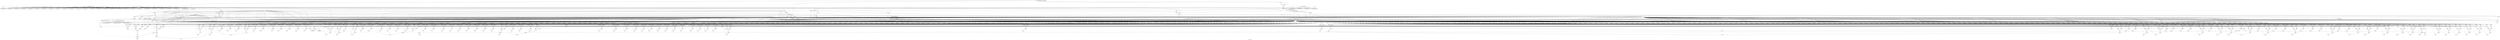 digraph "DFG for 'Grafo'  "{
label="DFG for 'Grafo' ";
node_10[shape=ellipse,style=solid,label=""]
node_12[shape=doubleoctagon,style=solid,label="Call llvm.dbg.value"]
"node_10"->"node_12"
node_15[shape=doubleoctagon,style=solid,label="Call llvm.dbg.value"]
"node_10"->"node_15"
node_18[shape=doubleoctagon,style=solid,label="Call llvm.dbg.value"]
"node_10"->"node_18"
node_6[shape=doubleoctagon,style=solid,label="Call llvm.dbg.value"]
"node_10"->"node_6"
node_55[shape=doubleoctagon,style=solid,label="Call llvm.dbg.value"]
"node_10"->"node_55"
node_57[shape=doubleoctagon,style=solid,label="Call llvm.dbg.value"]
"node_10"->"node_57"
node_72[shape=doubleoctagon,style=solid,label="Call llvm.dbg.value"]
"node_10"->"node_72"
node_91[shape=doubleoctagon,style=solid,label="Call llvm.dbg.declare"]
"node_10"->"node_91"
node_94[shape=doubleoctagon,style=solid,label="Call llvm.dbg.declare"]
"node_10"->"node_94"
node_119[shape=doubleoctagon,style=solid,label="Call llvm.dbg.value"]
"node_10"->"node_119"
node_1247[shape=doubleoctagon,style=solid,label="Call llvm.dbg.value"]
"node_10"->"node_1247"
node_1251[shape=doubleoctagon,style=solid,label="Call llvm.dbg.value"]
"node_10"->"node_1251"
node_1254[shape=doubleoctagon,style=solid,label="Call llvm.dbg.value"]
"node_10"->"node_1254"
node_1168[shape=doubleoctagon,style=solid,label="Call llvm.dbg.value"]
"node_10"->"node_1168"
node_1170[shape=doubleoctagon,style=solid,label="Call llvm.dbg.value"]
"node_10"->"node_1170"
node_1191[shape=doubleoctagon,style=solid,label="Call llvm.dbg.value"]
"node_10"->"node_1191"
node_1193[shape=doubleoctagon,style=solid,label="Call llvm.dbg.value"]
"node_10"->"node_1193"
node_1215[shape=doubleoctagon,style=solid,label="Call llvm.dbg.value"]
"node_10"->"node_1215"
node_1225[shape=doubleoctagon,style=solid,label="Call llvm.dbg.value"]
"node_10"->"node_1225"
node_1276[shape=doubleoctagon,style=solid,label="Call llvm.dbg.value"]
"node_10"->"node_1276"
node_1278[shape=doubleoctagon,style=solid,label="Call llvm.dbg.value"]
"node_10"->"node_1278"
node_1280[shape=doubleoctagon,style=solid,label="Call llvm.dbg.value"]
"node_10"->"node_1280"
node_1282[shape=doubleoctagon,style=solid,label="Call llvm.dbg.value"]
"node_10"->"node_1282"
node_1284[shape=doubleoctagon,style=solid,label="Call llvm.dbg.value"]
"node_10"->"node_1284"
node_1292[shape=doubleoctagon,style=solid,label="Call llvm.dbg.value"]
"node_10"->"node_1292"
node_1295[shape=doubleoctagon,style=solid,label="Call llvm.dbg.value"]
"node_10"->"node_1295"
node_21[shape=doubleoctagon,style=solid,label="Call llvm.dbg.value"]
"node_10"->"node_21"
node_24[shape=doubleoctagon,style=solid,label="Call llvm.dbg.declare"]
"node_10"->"node_24"
node_28[shape=doubleoctagon,style=solid,label="Call llvm.dbg.declare"]
"node_10"->"node_28"
node_31[shape=doubleoctagon,style=solid,label="Call llvm.dbg.value"]
"node_10"->"node_31"
node_33[shape=doubleoctagon,style=solid,label="Call llvm.dbg.value"]
"node_10"->"node_33"
node_11[shape=box,style=solid,label="Const:llvm.dbg.value"]
"node_11"->"node_12"
"node_11"->"node_15"
"node_11"->"node_18"
"node_11"->"node_6"
"node_11"->"node_55"
"node_11"->"node_57"
"node_11"->"node_72"
"node_11"->"node_119"
"node_11"->"node_1247"
"node_11"->"node_1251"
"node_11"->"node_1254"
"node_11"->"node_1168"
"node_11"->"node_1170"
"node_11"->"node_1191"
"node_11"->"node_1193"
"node_11"->"node_1215"
"node_11"->"node_1225"
"node_11"->"node_1276"
"node_11"->"node_1278"
"node_11"->"node_1280"
"node_11"->"node_1282"
"node_11"->"node_1284"
"node_11"->"node_1292"
"node_11"->"node_1295"
"node_11"->"node_21"
"node_11"->"node_31"
"node_11"->"node_33"
node_13[shape=ellipse,style=solid,label=""]
"node_13"->"node_12"
node_14[shape=ellipse,style=solid,label=""]
"node_14"->"node_12"
node_16[shape=ellipse,style=solid,label=""]
"node_16"->"node_15"
node_17[shape=ellipse,style=solid,label=""]
"node_17"->"node_15"
"node_17"->"node_1282"
node_19[shape=ellipse,style=solid,label=""]
"node_19"->"node_18"
"node_19"->"node_31"
node_20[shape=ellipse,style=solid,label=""]
"node_20"->"node_18"
node_0[shape=ellipse,style=dashed,label="Memory 1"]
node_52[shape=octagon,style=solid,label="getelementptr"]
"node_0"->"node_52"
node_1306[shape=octagon,style=solid,label="phi"]
"node_0"->"node_1306"
node_70[shape=octagon,style=solid,label="getelementptr"]
"node_0"->"node_70"
node_82[shape=octagon,style=solid,label="phi"]
"node_0"->"node_82"
node_83[shape=octagon,style=solid,label="getelementptr"]
"node_0"->"node_83"
node_205[shape=octagon,style=solid,label="getelementptr"]
"node_0"->"node_205"
node_97[shape=octagon,style=solid,label="getelementptr"]
"node_0"->"node_97"
node_98[shape=octagon,style=solid,label="bitcast"]
"node_0"->"node_98"
node_99[shape=doubleoctagon,style=solid,label="Call llvm.memcpy.p0i8.p0i8.i64"]
"node_0"->"node_99"
node_105[shape=octagon,style=solid,label="getelementptr"]
"node_0"->"node_105"
node_107[shape=octagon,style=solid,label="bitcast"]
"node_0"->"node_107"
node_108[shape=octagon,style=solid,label="bitcast"]
"node_0"->"node_108"
node_188[shape=octagon,style=solid,label="load"]
"node_0"->"node_188"
node_111[shape=octagon,style=solid,label="getelementptr"]
"node_0"->"node_111"
node_114[shape=octagon,style=solid,label="getelementptr"]
"node_0"->"node_114"
node_116[shape=octagon,style=solid,label="bitcast"]
"node_0"->"node_116"
node_117[shape=octagon,style=solid,label="bitcast"]
"node_0"->"node_117"
node_118[shape=doubleoctagon,style=solid,label="Call llvm.memcpy.p0i8.p0i8.i64"]
"node_0"->"node_118"
node_129[shape=octagon,style=solid,label="getelementptr"]
"node_0"->"node_129"
node_131[shape=octagon,style=solid,label="load"]
"node_0"->"node_131"
node_132[shape=octagon,style=solid,label="getelementptr"]
"node_0"->"node_132"
node_134[shape=octagon,style=solid,label="load"]
"node_0"->"node_134"
node_138[shape=octagon,style=solid,label="getelementptr"]
"node_0"->"node_138"
node_140[shape=octagon,style=solid,label="load"]
"node_0"->"node_140"
node_141[shape=octagon,style=solid,label="getelementptr"]
"node_0"->"node_141"
node_143[shape=octagon,style=solid,label="load"]
"node_0"->"node_143"
node_147[shape=octagon,style=solid,label="getelementptr"]
"node_0"->"node_147"
node_149[shape=octagon,style=solid,label="load"]
"node_0"->"node_149"
node_153[shape=octagon,style=solid,label="getelementptr"]
"node_0"->"node_153"
node_155[shape=octagon,style=solid,label="load"]
"node_0"->"node_155"
node_160[shape=octagon,style=solid,label="getelementptr"]
"node_0"->"node_160"
node_162[shape=octagon,style=solid,label="getelementptr"]
"node_0"->"node_162"
node_164[shape=octagon,style=solid,label="load"]
"node_0"->"node_164"
node_165[shape=octagon,style=solid,label="getelementptr"]
"node_0"->"node_165"
node_167[shape=octagon,style=solid,label="load"]
"node_0"->"node_167"
node_171[shape=octagon,style=solid,label="getelementptr"]
"node_0"->"node_171"
node_173[shape=octagon,style=solid,label="load"]
"node_0"->"node_173"
node_174[shape=octagon,style=solid,label="getelementptr"]
"node_0"->"node_174"
node_176[shape=octagon,style=solid,label="load"]
"node_0"->"node_176"
node_180[shape=octagon,style=solid,label="getelementptr"]
"node_0"->"node_180"
node_182[shape=octagon,style=solid,label="load"]
"node_0"->"node_182"
node_186[shape=octagon,style=solid,label="getelementptr"]
"node_0"->"node_186"
node_341[shape=octagon,style=solid,label="load"]
"node_0"->"node_341"
node_342[shape=octagon,style=solid,label="getelementptr"]
"node_0"->"node_342"
node_344[shape=octagon,style=solid,label="load"]
"node_0"->"node_344"
node_348[shape=octagon,style=solid,label="getelementptr"]
"node_0"->"node_348"
node_194[shape=octagon,style=solid,label="getelementptr"]
"node_0"->"node_194"
node_196[shape=octagon,style=solid,label="getelementptr"]
"node_0"->"node_196"
node_198[shape=octagon,style=solid,label="load"]
"node_0"->"node_198"
node_199[shape=octagon,style=solid,label="getelementptr"]
"node_0"->"node_199"
node_201[shape=octagon,style=solid,label="load"]
"node_0"->"node_201"
node_466[shape=octagon,style=solid,label="load"]
"node_0"->"node_466"
node_470[shape=octagon,style=solid,label="getelementptr"]
"node_0"->"node_470"
node_472[shape=octagon,style=solid,label="load"]
"node_0"->"node_472"
node_473[shape=octagon,style=solid,label="getelementptr"]
"node_0"->"node_473"
node_207[shape=octagon,style=solid,label="load"]
"node_0"->"node_207"
node_208[shape=octagon,style=solid,label="getelementptr"]
"node_0"->"node_208"
node_210[shape=octagon,style=solid,label="load"]
"node_0"->"node_210"
node_214[shape=octagon,style=solid,label="getelementptr"]
"node_0"->"node_214"
node_216[shape=octagon,style=solid,label="load"]
"node_0"->"node_216"
node_220[shape=octagon,style=solid,label="getelementptr"]
"node_0"->"node_220"
node_222[shape=octagon,style=solid,label="load"]
"node_0"->"node_222"
node_228[shape=octagon,style=solid,label="getelementptr"]
"node_0"->"node_228"
node_230[shape=octagon,style=solid,label="getelementptr"]
"node_0"->"node_230"
node_232[shape=octagon,style=solid,label="load"]
"node_0"->"node_232"
node_233[shape=octagon,style=solid,label="getelementptr"]
"node_0"->"node_233"
node_235[shape=octagon,style=solid,label="load"]
"node_0"->"node_235"
node_239[shape=octagon,style=solid,label="getelementptr"]
"node_0"->"node_239"
node_241[shape=octagon,style=solid,label="load"]
"node_0"->"node_241"
node_242[shape=octagon,style=solid,label="getelementptr"]
"node_0"->"node_242"
node_244[shape=octagon,style=solid,label="load"]
"node_0"->"node_244"
node_248[shape=octagon,style=solid,label="getelementptr"]
"node_0"->"node_248"
node_250[shape=octagon,style=solid,label="load"]
"node_0"->"node_250"
node_254[shape=octagon,style=solid,label="getelementptr"]
"node_0"->"node_254"
node_256[shape=octagon,style=solid,label="load"]
"node_0"->"node_256"
node_262[shape=octagon,style=solid,label="getelementptr"]
"node_0"->"node_262"
node_264[shape=octagon,style=solid,label="getelementptr"]
"node_0"->"node_264"
node_267[shape=octagon,style=solid,label="load"]
"node_0"->"node_267"
node_268[shape=octagon,style=solid,label="getelementptr"]
"node_0"->"node_268"
node_270[shape=octagon,style=solid,label="load"]
"node_0"->"node_270"
node_274[shape=octagon,style=solid,label="getelementptr"]
"node_0"->"node_274"
node_276[shape=octagon,style=solid,label="load"]
"node_0"->"node_276"
node_277[shape=octagon,style=solid,label="getelementptr"]
"node_0"->"node_277"
node_279[shape=octagon,style=solid,label="load"]
"node_0"->"node_279"
node_283[shape=octagon,style=solid,label="getelementptr"]
"node_0"->"node_283"
node_285[shape=octagon,style=solid,label="load"]
"node_0"->"node_285"
node_288[shape=octagon,style=solid,label="getelementptr"]
"node_0"->"node_288"
node_290[shape=octagon,style=solid,label="load"]
"node_0"->"node_290"
node_295[shape=octagon,style=solid,label="getelementptr"]
"node_0"->"node_295"
node_297[shape=octagon,style=solid,label="getelementptr"]
"node_0"->"node_297"
node_299[shape=octagon,style=solid,label="load"]
"node_0"->"node_299"
node_300[shape=octagon,style=solid,label="getelementptr"]
"node_0"->"node_300"
node_303[shape=octagon,style=solid,label="load"]
"node_0"->"node_303"
node_307[shape=octagon,style=solid,label="getelementptr"]
"node_0"->"node_307"
node_309[shape=octagon,style=solid,label="load"]
"node_0"->"node_309"
node_310[shape=octagon,style=solid,label="getelementptr"]
"node_0"->"node_310"
node_312[shape=octagon,style=solid,label="load"]
"node_0"->"node_312"
node_316[shape=octagon,style=solid,label="getelementptr"]
"node_0"->"node_316"
node_318[shape=octagon,style=solid,label="load"]
"node_0"->"node_318"
node_321[shape=octagon,style=solid,label="getelementptr"]
"node_0"->"node_321"
node_323[shape=octagon,style=solid,label="load"]
"node_0"->"node_323"
node_328[shape=octagon,style=solid,label="getelementptr"]
"node_0"->"node_328"
node_330[shape=octagon,style=solid,label="getelementptr"]
"node_0"->"node_330"
node_332[shape=octagon,style=solid,label="load"]
"node_0"->"node_332"
node_333[shape=octagon,style=solid,label="getelementptr"]
"node_0"->"node_333"
node_335[shape=octagon,style=solid,label="load"]
"node_0"->"node_335"
node_339[shape=octagon,style=solid,label="getelementptr"]
"node_0"->"node_339"
node_642[shape=octagon,style=solid,label="getelementptr"]
"node_0"->"node_642"
node_644[shape=octagon,style=solid,label="load"]
"node_0"->"node_644"
node_647[shape=octagon,style=solid,label="getelementptr"]
"node_0"->"node_647"
node_649[shape=octagon,style=solid,label="load"]
"node_0"->"node_649"
node_654[shape=octagon,style=solid,label="getelementptr"]
"node_0"->"node_654"
node_656[shape=octagon,style=solid,label="getelementptr"]
"node_0"->"node_656"
node_350[shape=octagon,style=solid,label="load"]
"node_0"->"node_350"
node_353[shape=octagon,style=solid,label="getelementptr"]
"node_0"->"node_353"
node_355[shape=octagon,style=solid,label="load"]
"node_0"->"node_355"
node_360[shape=octagon,style=solid,label="getelementptr"]
"node_0"->"node_360"
node_362[shape=octagon,style=solid,label="getelementptr"]
"node_0"->"node_362"
node_364[shape=octagon,style=solid,label="load"]
"node_0"->"node_364"
node_365[shape=octagon,style=solid,label="getelementptr"]
"node_0"->"node_365"
node_367[shape=octagon,style=solid,label="load"]
"node_0"->"node_367"
node_371[shape=octagon,style=solid,label="getelementptr"]
"node_0"->"node_371"
node_373[shape=octagon,style=solid,label="load"]
"node_0"->"node_373"
node_374[shape=octagon,style=solid,label="getelementptr"]
"node_0"->"node_374"
node_376[shape=octagon,style=solid,label="load"]
"node_0"->"node_376"
node_380[shape=octagon,style=solid,label="getelementptr"]
"node_0"->"node_380"
node_382[shape=octagon,style=solid,label="load"]
"node_0"->"node_382"
node_385[shape=octagon,style=solid,label="getelementptr"]
"node_0"->"node_385"
node_387[shape=octagon,style=solid,label="load"]
"node_0"->"node_387"
node_392[shape=octagon,style=solid,label="getelementptr"]
"node_0"->"node_392"
node_394[shape=octagon,style=solid,label="getelementptr"]
"node_0"->"node_394"
node_397[shape=octagon,style=solid,label="load"]
"node_0"->"node_397"
node_398[shape=octagon,style=solid,label="getelementptr"]
"node_0"->"node_398"
node_400[shape=octagon,style=solid,label="load"]
"node_0"->"node_400"
node_404[shape=octagon,style=solid,label="getelementptr"]
"node_0"->"node_404"
node_406[shape=octagon,style=solid,label="load"]
"node_0"->"node_406"
node_407[shape=octagon,style=solid,label="getelementptr"]
"node_0"->"node_407"
node_410[shape=octagon,style=solid,label="load"]
"node_0"->"node_410"
node_414[shape=octagon,style=solid,label="getelementptr"]
"node_0"->"node_414"
node_416[shape=octagon,style=solid,label="load"]
"node_0"->"node_416"
node_419[shape=octagon,style=solid,label="getelementptr"]
"node_0"->"node_419"
node_421[shape=octagon,style=solid,label="load"]
"node_0"->"node_421"
node_426[shape=octagon,style=solid,label="getelementptr"]
"node_0"->"node_426"
node_428[shape=octagon,style=solid,label="getelementptr"]
"node_0"->"node_428"
node_430[shape=octagon,style=solid,label="load"]
"node_0"->"node_430"
node_431[shape=octagon,style=solid,label="getelementptr"]
"node_0"->"node_431"
node_434[shape=octagon,style=solid,label="load"]
"node_0"->"node_434"
node_438[shape=octagon,style=solid,label="getelementptr"]
"node_0"->"node_438"
node_440[shape=octagon,style=solid,label="load"]
"node_0"->"node_440"
node_441[shape=octagon,style=solid,label="getelementptr"]
"node_0"->"node_441"
node_443[shape=octagon,style=solid,label="load"]
"node_0"->"node_443"
node_447[shape=octagon,style=solid,label="getelementptr"]
"node_0"->"node_447"
node_449[shape=octagon,style=solid,label="load"]
"node_0"->"node_449"
node_452[shape=octagon,style=solid,label="getelementptr"]
"node_0"->"node_452"
node_454[shape=octagon,style=solid,label="load"]
"node_0"->"node_454"
node_459[shape=octagon,style=solid,label="getelementptr"]
"node_0"->"node_459"
node_461[shape=octagon,style=solid,label="getelementptr"]
"node_0"->"node_461"
node_463[shape=octagon,style=solid,label="load"]
"node_0"->"node_463"
node_464[shape=octagon,style=solid,label="getelementptr"]
"node_0"->"node_464"
node_1019[shape=octagon,style=solid,label="load"]
"node_0"->"node_1019"
node_1020[shape=octagon,style=solid,label="getelementptr"]
"node_0"->"node_1020"
node_1022[shape=octagon,style=solid,label="load"]
"node_0"->"node_1022"
node_1026[shape=octagon,style=solid,label="getelementptr"]
"node_0"->"node_1026"
node_1028[shape=octagon,style=solid,label="load"]
"node_0"->"node_1028"
node_1031[shape=octagon,style=solid,label="getelementptr"]
"node_0"->"node_1031"
node_1033[shape=octagon,style=solid,label="load"]
"node_0"->"node_1033"
node_475[shape=octagon,style=solid,label="load"]
"node_0"->"node_475"
node_479[shape=octagon,style=solid,label="getelementptr"]
"node_0"->"node_479"
node_481[shape=octagon,style=solid,label="load"]
"node_0"->"node_481"
node_484[shape=octagon,style=solid,label="getelementptr"]
"node_0"->"node_484"
node_486[shape=octagon,style=solid,label="load"]
"node_0"->"node_486"
node_491[shape=octagon,style=solid,label="getelementptr"]
"node_0"->"node_491"
node_493[shape=octagon,style=solid,label="getelementptr"]
"node_0"->"node_493"
node_495[shape=octagon,style=solid,label="load"]
"node_0"->"node_495"
node_496[shape=octagon,style=solid,label="getelementptr"]
"node_0"->"node_496"
node_498[shape=octagon,style=solid,label="load"]
"node_0"->"node_498"
node_502[shape=octagon,style=solid,label="getelementptr"]
"node_0"->"node_502"
node_504[shape=octagon,style=solid,label="load"]
"node_0"->"node_504"
node_505[shape=octagon,style=solid,label="getelementptr"]
"node_0"->"node_505"
node_507[shape=octagon,style=solid,label="load"]
"node_0"->"node_507"
node_511[shape=octagon,style=solid,label="getelementptr"]
"node_0"->"node_511"
node_513[shape=octagon,style=solid,label="load"]
"node_0"->"node_513"
node_516[shape=octagon,style=solid,label="getelementptr"]
"node_0"->"node_516"
node_518[shape=octagon,style=solid,label="load"]
"node_0"->"node_518"
node_523[shape=octagon,style=solid,label="getelementptr"]
"node_0"->"node_523"
node_525[shape=octagon,style=solid,label="getelementptr"]
"node_0"->"node_525"
node_528[shape=octagon,style=solid,label="load"]
"node_0"->"node_528"
node_529[shape=octagon,style=solid,label="getelementptr"]
"node_0"->"node_529"
node_531[shape=octagon,style=solid,label="load"]
"node_0"->"node_531"
node_535[shape=octagon,style=solid,label="getelementptr"]
"node_0"->"node_535"
node_537[shape=octagon,style=solid,label="load"]
"node_0"->"node_537"
node_538[shape=octagon,style=solid,label="getelementptr"]
"node_0"->"node_538"
node_541[shape=octagon,style=solid,label="load"]
"node_0"->"node_541"
node_545[shape=octagon,style=solid,label="getelementptr"]
"node_0"->"node_545"
node_547[shape=octagon,style=solid,label="load"]
"node_0"->"node_547"
node_550[shape=octagon,style=solid,label="getelementptr"]
"node_0"->"node_550"
node_552[shape=octagon,style=solid,label="load"]
"node_0"->"node_552"
node_557[shape=octagon,style=solid,label="getelementptr"]
"node_0"->"node_557"
node_559[shape=octagon,style=solid,label="getelementptr"]
"node_0"->"node_559"
node_561[shape=octagon,style=solid,label="load"]
"node_0"->"node_561"
node_562[shape=octagon,style=solid,label="getelementptr"]
"node_0"->"node_562"
node_565[shape=octagon,style=solid,label="load"]
"node_0"->"node_565"
node_569[shape=octagon,style=solid,label="getelementptr"]
"node_0"->"node_569"
node_571[shape=octagon,style=solid,label="load"]
"node_0"->"node_571"
node_572[shape=octagon,style=solid,label="getelementptr"]
"node_0"->"node_572"
node_574[shape=octagon,style=solid,label="load"]
"node_0"->"node_574"
node_578[shape=octagon,style=solid,label="getelementptr"]
"node_0"->"node_578"
node_580[shape=octagon,style=solid,label="load"]
"node_0"->"node_580"
node_583[shape=octagon,style=solid,label="getelementptr"]
"node_0"->"node_583"
node_585[shape=octagon,style=solid,label="load"]
"node_0"->"node_585"
node_590[shape=octagon,style=solid,label="getelementptr"]
"node_0"->"node_590"
node_592[shape=octagon,style=solid,label="getelementptr"]
"node_0"->"node_592"
node_594[shape=octagon,style=solid,label="load"]
"node_0"->"node_594"
node_595[shape=octagon,style=solid,label="getelementptr"]
"node_0"->"node_595"
node_597[shape=octagon,style=solid,label="load"]
"node_0"->"node_597"
node_601[shape=octagon,style=solid,label="getelementptr"]
"node_0"->"node_601"
node_603[shape=octagon,style=solid,label="load"]
"node_0"->"node_603"
node_604[shape=octagon,style=solid,label="getelementptr"]
"node_0"->"node_604"
node_606[shape=octagon,style=solid,label="load"]
"node_0"->"node_606"
node_610[shape=octagon,style=solid,label="getelementptr"]
"node_0"->"node_610"
node_612[shape=octagon,style=solid,label="load"]
"node_0"->"node_612"
node_615[shape=octagon,style=solid,label="getelementptr"]
"node_0"->"node_615"
node_617[shape=octagon,style=solid,label="load"]
"node_0"->"node_617"
node_622[shape=octagon,style=solid,label="getelementptr"]
"node_0"->"node_622"
node_624[shape=octagon,style=solid,label="getelementptr"]
"node_0"->"node_624"
node_626[shape=octagon,style=solid,label="load"]
"node_0"->"node_626"
node_627[shape=octagon,style=solid,label="getelementptr"]
"node_0"->"node_627"
node_629[shape=octagon,style=solid,label="load"]
"node_0"->"node_629"
node_633[shape=octagon,style=solid,label="getelementptr"]
"node_0"->"node_633"
node_635[shape=octagon,style=solid,label="load"]
"node_0"->"node_635"
node_636[shape=octagon,style=solid,label="getelementptr"]
"node_0"->"node_636"
node_638[shape=octagon,style=solid,label="load"]
"node_0"->"node_638"
node_1235[shape=octagon,style=solid,label="getelementptr"]
"node_0"->"node_1235"
node_1236[shape=octagon,style=solid,label="getelementptr"]
"node_0"->"node_1236"
node_1238[shape=octagon,style=solid,label="load"]
"node_0"->"node_1238"
node_1241[shape=octagon,style=solid,label="getelementptr"]
"node_0"->"node_1241"
node_1243[shape=octagon,style=solid,label="load"]
"node_0"->"node_1243"
node_1261[shape=octagon,style=solid,label="getelementptr"]
"node_0"->"node_1261"
node_1263[shape=octagon,style=solid,label="load"]
"node_0"->"node_1263"
node_1266[shape=octagon,style=solid,label="getelementptr"]
"node_0"->"node_1266"
node_1268[shape=octagon,style=solid,label="load"]
"node_0"->"node_1268"
node_658[shape=octagon,style=solid,label="load"]
"node_0"->"node_658"
node_659[shape=octagon,style=solid,label="getelementptr"]
"node_0"->"node_659"
node_661[shape=octagon,style=solid,label="load"]
"node_0"->"node_661"
node_665[shape=octagon,style=solid,label="getelementptr"]
"node_0"->"node_665"
node_667[shape=octagon,style=solid,label="load"]
"node_0"->"node_667"
node_668[shape=octagon,style=solid,label="getelementptr"]
"node_0"->"node_668"
node_670[shape=octagon,style=solid,label="load"]
"node_0"->"node_670"
node_674[shape=octagon,style=solid,label="getelementptr"]
"node_0"->"node_674"
node_676[shape=octagon,style=solid,label="load"]
"node_0"->"node_676"
node_679[shape=octagon,style=solid,label="getelementptr"]
"node_0"->"node_679"
node_681[shape=octagon,style=solid,label="load"]
"node_0"->"node_681"
node_686[shape=octagon,style=solid,label="getelementptr"]
"node_0"->"node_686"
node_688[shape=octagon,style=solid,label="getelementptr"]
"node_0"->"node_688"
node_690[shape=octagon,style=solid,label="load"]
"node_0"->"node_690"
node_691[shape=octagon,style=solid,label="getelementptr"]
"node_0"->"node_691"
node_693[shape=octagon,style=solid,label="load"]
"node_0"->"node_693"
node_697[shape=octagon,style=solid,label="getelementptr"]
"node_0"->"node_697"
node_699[shape=octagon,style=solid,label="load"]
"node_0"->"node_699"
node_700[shape=octagon,style=solid,label="getelementptr"]
"node_0"->"node_700"
node_702[shape=octagon,style=solid,label="load"]
"node_0"->"node_702"
node_706[shape=octagon,style=solid,label="getelementptr"]
"node_0"->"node_706"
node_708[shape=octagon,style=solid,label="load"]
"node_0"->"node_708"
node_711[shape=octagon,style=solid,label="getelementptr"]
"node_0"->"node_711"
node_713[shape=octagon,style=solid,label="load"]
"node_0"->"node_713"
node_718[shape=octagon,style=solid,label="getelementptr"]
"node_0"->"node_718"
node_720[shape=octagon,style=solid,label="getelementptr"]
"node_0"->"node_720"
node_722[shape=octagon,style=solid,label="load"]
"node_0"->"node_722"
node_723[shape=octagon,style=solid,label="getelementptr"]
"node_0"->"node_723"
node_725[shape=octagon,style=solid,label="load"]
"node_0"->"node_725"
node_729[shape=octagon,style=solid,label="getelementptr"]
"node_0"->"node_729"
node_731[shape=octagon,style=solid,label="load"]
"node_0"->"node_731"
node_732[shape=octagon,style=solid,label="getelementptr"]
"node_0"->"node_732"
node_734[shape=octagon,style=solid,label="load"]
"node_0"->"node_734"
node_738[shape=octagon,style=solid,label="getelementptr"]
"node_0"->"node_738"
node_740[shape=octagon,style=solid,label="load"]
"node_0"->"node_740"
node_743[shape=octagon,style=solid,label="getelementptr"]
"node_0"->"node_743"
node_745[shape=octagon,style=solid,label="load"]
"node_0"->"node_745"
node_750[shape=octagon,style=solid,label="getelementptr"]
"node_0"->"node_750"
node_752[shape=octagon,style=solid,label="getelementptr"]
"node_0"->"node_752"
node_754[shape=octagon,style=solid,label="load"]
"node_0"->"node_754"
node_755[shape=octagon,style=solid,label="getelementptr"]
"node_0"->"node_755"
node_757[shape=octagon,style=solid,label="load"]
"node_0"->"node_757"
node_761[shape=octagon,style=solid,label="getelementptr"]
"node_0"->"node_761"
node_763[shape=octagon,style=solid,label="load"]
"node_0"->"node_763"
node_764[shape=octagon,style=solid,label="getelementptr"]
"node_0"->"node_764"
node_766[shape=octagon,style=solid,label="load"]
"node_0"->"node_766"
node_770[shape=octagon,style=solid,label="getelementptr"]
"node_0"->"node_770"
node_772[shape=octagon,style=solid,label="load"]
"node_0"->"node_772"
node_775[shape=octagon,style=solid,label="getelementptr"]
"node_0"->"node_775"
node_777[shape=octagon,style=solid,label="load"]
"node_0"->"node_777"
node_782[shape=octagon,style=solid,label="getelementptr"]
"node_0"->"node_782"
node_784[shape=octagon,style=solid,label="getelementptr"]
"node_0"->"node_784"
node_786[shape=octagon,style=solid,label="load"]
"node_0"->"node_786"
node_787[shape=octagon,style=solid,label="getelementptr"]
"node_0"->"node_787"
node_789[shape=octagon,style=solid,label="load"]
"node_0"->"node_789"
node_793[shape=octagon,style=solid,label="getelementptr"]
"node_0"->"node_793"
node_795[shape=octagon,style=solid,label="load"]
"node_0"->"node_795"
node_796[shape=octagon,style=solid,label="getelementptr"]
"node_0"->"node_796"
node_798[shape=octagon,style=solid,label="load"]
"node_0"->"node_798"
node_802[shape=octagon,style=solid,label="getelementptr"]
"node_0"->"node_802"
node_804[shape=octagon,style=solid,label="load"]
"node_0"->"node_804"
node_807[shape=octagon,style=solid,label="getelementptr"]
"node_0"->"node_807"
node_809[shape=octagon,style=solid,label="load"]
"node_0"->"node_809"
node_814[shape=octagon,style=solid,label="getelementptr"]
"node_0"->"node_814"
node_816[shape=octagon,style=solid,label="getelementptr"]
"node_0"->"node_816"
node_818[shape=octagon,style=solid,label="load"]
"node_0"->"node_818"
node_819[shape=octagon,style=solid,label="getelementptr"]
"node_0"->"node_819"
node_821[shape=octagon,style=solid,label="load"]
"node_0"->"node_821"
node_825[shape=octagon,style=solid,label="getelementptr"]
"node_0"->"node_825"
node_827[shape=octagon,style=solid,label="load"]
"node_0"->"node_827"
node_828[shape=octagon,style=solid,label="getelementptr"]
"node_0"->"node_828"
node_830[shape=octagon,style=solid,label="load"]
"node_0"->"node_830"
node_834[shape=octagon,style=solid,label="getelementptr"]
"node_0"->"node_834"
node_836[shape=octagon,style=solid,label="load"]
"node_0"->"node_836"
node_839[shape=octagon,style=solid,label="getelementptr"]
"node_0"->"node_839"
node_841[shape=octagon,style=solid,label="load"]
"node_0"->"node_841"
node_846[shape=octagon,style=solid,label="getelementptr"]
"node_0"->"node_846"
node_848[shape=octagon,style=solid,label="getelementptr"]
"node_0"->"node_848"
node_850[shape=octagon,style=solid,label="load"]
"node_0"->"node_850"
node_851[shape=octagon,style=solid,label="getelementptr"]
"node_0"->"node_851"
node_853[shape=octagon,style=solid,label="load"]
"node_0"->"node_853"
node_857[shape=octagon,style=solid,label="getelementptr"]
"node_0"->"node_857"
node_859[shape=octagon,style=solid,label="load"]
"node_0"->"node_859"
node_860[shape=octagon,style=solid,label="getelementptr"]
"node_0"->"node_860"
node_862[shape=octagon,style=solid,label="load"]
"node_0"->"node_862"
node_866[shape=octagon,style=solid,label="getelementptr"]
"node_0"->"node_866"
node_868[shape=octagon,style=solid,label="load"]
"node_0"->"node_868"
node_871[shape=octagon,style=solid,label="getelementptr"]
"node_0"->"node_871"
node_873[shape=octagon,style=solid,label="load"]
"node_0"->"node_873"
node_878[shape=octagon,style=solid,label="getelementptr"]
"node_0"->"node_878"
node_880[shape=octagon,style=solid,label="getelementptr"]
"node_0"->"node_880"
node_882[shape=octagon,style=solid,label="load"]
"node_0"->"node_882"
node_883[shape=octagon,style=solid,label="getelementptr"]
"node_0"->"node_883"
node_885[shape=octagon,style=solid,label="load"]
"node_0"->"node_885"
node_889[shape=octagon,style=solid,label="getelementptr"]
"node_0"->"node_889"
node_891[shape=octagon,style=solid,label="load"]
"node_0"->"node_891"
node_892[shape=octagon,style=solid,label="getelementptr"]
"node_0"->"node_892"
node_894[shape=octagon,style=solid,label="load"]
"node_0"->"node_894"
node_898[shape=octagon,style=solid,label="getelementptr"]
"node_0"->"node_898"
node_900[shape=octagon,style=solid,label="load"]
"node_0"->"node_900"
node_903[shape=octagon,style=solid,label="getelementptr"]
"node_0"->"node_903"
node_905[shape=octagon,style=solid,label="load"]
"node_0"->"node_905"
node_910[shape=octagon,style=solid,label="getelementptr"]
"node_0"->"node_910"
node_912[shape=octagon,style=solid,label="getelementptr"]
"node_0"->"node_912"
node_914[shape=octagon,style=solid,label="load"]
"node_0"->"node_914"
node_915[shape=octagon,style=solid,label="getelementptr"]
"node_0"->"node_915"
node_917[shape=octagon,style=solid,label="load"]
"node_0"->"node_917"
node_921[shape=octagon,style=solid,label="getelementptr"]
"node_0"->"node_921"
node_923[shape=octagon,style=solid,label="load"]
"node_0"->"node_923"
node_924[shape=octagon,style=solid,label="getelementptr"]
"node_0"->"node_924"
node_926[shape=octagon,style=solid,label="load"]
"node_0"->"node_926"
node_930[shape=octagon,style=solid,label="getelementptr"]
"node_0"->"node_930"
node_932[shape=octagon,style=solid,label="load"]
"node_0"->"node_932"
node_935[shape=octagon,style=solid,label="getelementptr"]
"node_0"->"node_935"
node_937[shape=octagon,style=solid,label="load"]
"node_0"->"node_937"
node_942[shape=octagon,style=solid,label="getelementptr"]
"node_0"->"node_942"
node_944[shape=octagon,style=solid,label="getelementptr"]
"node_0"->"node_944"
node_946[shape=octagon,style=solid,label="load"]
"node_0"->"node_946"
node_947[shape=octagon,style=solid,label="getelementptr"]
"node_0"->"node_947"
node_949[shape=octagon,style=solid,label="load"]
"node_0"->"node_949"
node_953[shape=octagon,style=solid,label="getelementptr"]
"node_0"->"node_953"
node_955[shape=octagon,style=solid,label="load"]
"node_0"->"node_955"
node_956[shape=octagon,style=solid,label="getelementptr"]
"node_0"->"node_956"
node_958[shape=octagon,style=solid,label="load"]
"node_0"->"node_958"
node_962[shape=octagon,style=solid,label="getelementptr"]
"node_0"->"node_962"
node_964[shape=octagon,style=solid,label="load"]
"node_0"->"node_964"
node_967[shape=octagon,style=solid,label="getelementptr"]
"node_0"->"node_967"
node_969[shape=octagon,style=solid,label="load"]
"node_0"->"node_969"
node_974[shape=octagon,style=solid,label="getelementptr"]
"node_0"->"node_974"
node_976[shape=octagon,style=solid,label="getelementptr"]
"node_0"->"node_976"
node_978[shape=octagon,style=solid,label="load"]
"node_0"->"node_978"
node_979[shape=octagon,style=solid,label="getelementptr"]
"node_0"->"node_979"
node_981[shape=octagon,style=solid,label="load"]
"node_0"->"node_981"
node_985[shape=octagon,style=solid,label="getelementptr"]
"node_0"->"node_985"
node_987[shape=octagon,style=solid,label="load"]
"node_0"->"node_987"
node_988[shape=octagon,style=solid,label="getelementptr"]
"node_0"->"node_988"
node_990[shape=octagon,style=solid,label="load"]
"node_0"->"node_990"
node_994[shape=octagon,style=solid,label="getelementptr"]
"node_0"->"node_994"
node_996[shape=octagon,style=solid,label="load"]
"node_0"->"node_996"
node_999[shape=octagon,style=solid,label="getelementptr"]
"node_0"->"node_999"
node_1001[shape=octagon,style=solid,label="load"]
"node_0"->"node_1001"
node_1006[shape=octagon,style=solid,label="getelementptr"]
"node_0"->"node_1006"
node_1008[shape=octagon,style=solid,label="getelementptr"]
"node_0"->"node_1008"
node_1010[shape=octagon,style=solid,label="load"]
"node_0"->"node_1010"
node_1011[shape=octagon,style=solid,label="getelementptr"]
"node_0"->"node_1011"
node_1013[shape=octagon,style=solid,label="load"]
"node_0"->"node_1013"
node_1017[shape=octagon,style=solid,label="getelementptr"]
"node_0"->"node_1017"
node_1038[shape=octagon,style=solid,label="getelementptr"]
"node_0"->"node_1038"
node_1040[shape=octagon,style=solid,label="getelementptr"]
"node_0"->"node_1040"
node_1042[shape=octagon,style=solid,label="load"]
"node_0"->"node_1042"
node_1043[shape=octagon,style=solid,label="getelementptr"]
"node_0"->"node_1043"
node_1045[shape=octagon,style=solid,label="load"]
"node_0"->"node_1045"
node_1049[shape=octagon,style=solid,label="getelementptr"]
"node_0"->"node_1049"
node_1051[shape=octagon,style=solid,label="load"]
"node_0"->"node_1051"
node_1052[shape=octagon,style=solid,label="getelementptr"]
"node_0"->"node_1052"
node_1054[shape=octagon,style=solid,label="load"]
"node_0"->"node_1054"
node_1058[shape=octagon,style=solid,label="getelementptr"]
"node_0"->"node_1058"
node_1060[shape=octagon,style=solid,label="load"]
"node_0"->"node_1060"
node_1063[shape=octagon,style=solid,label="getelementptr"]
"node_0"->"node_1063"
node_1065[shape=octagon,style=solid,label="load"]
"node_0"->"node_1065"
node_1070[shape=octagon,style=solid,label="getelementptr"]
"node_0"->"node_1070"
node_1072[shape=octagon,style=solid,label="getelementptr"]
"node_0"->"node_1072"
node_1074[shape=octagon,style=solid,label="load"]
"node_0"->"node_1074"
node_1075[shape=octagon,style=solid,label="getelementptr"]
"node_0"->"node_1075"
node_1077[shape=octagon,style=solid,label="load"]
"node_0"->"node_1077"
node_1081[shape=octagon,style=solid,label="getelementptr"]
"node_0"->"node_1081"
node_1083[shape=octagon,style=solid,label="load"]
"node_0"->"node_1083"
node_1084[shape=octagon,style=solid,label="getelementptr"]
"node_0"->"node_1084"
node_1086[shape=octagon,style=solid,label="load"]
"node_0"->"node_1086"
node_1090[shape=octagon,style=solid,label="getelementptr"]
"node_0"->"node_1090"
node_1092[shape=octagon,style=solid,label="load"]
"node_0"->"node_1092"
node_1095[shape=octagon,style=solid,label="getelementptr"]
"node_0"->"node_1095"
node_1097[shape=octagon,style=solid,label="load"]
"node_0"->"node_1097"
node_1102[shape=octagon,style=solid,label="getelementptr"]
"node_0"->"node_1102"
node_1104[shape=octagon,style=solid,label="getelementptr"]
"node_0"->"node_1104"
node_1106[shape=octagon,style=solid,label="load"]
"node_0"->"node_1106"
node_1107[shape=octagon,style=solid,label="getelementptr"]
"node_0"->"node_1107"
node_1109[shape=octagon,style=solid,label="load"]
"node_0"->"node_1109"
node_1113[shape=octagon,style=solid,label="getelementptr"]
"node_0"->"node_1113"
node_1115[shape=octagon,style=solid,label="load"]
"node_0"->"node_1115"
node_1116[shape=octagon,style=solid,label="getelementptr"]
"node_0"->"node_1116"
node_1118[shape=octagon,style=solid,label="load"]
"node_0"->"node_1118"
node_1122[shape=octagon,style=solid,label="getelementptr"]
"node_0"->"node_1122"
node_1124[shape=octagon,style=solid,label="load"]
"node_0"->"node_1124"
node_1127[shape=octagon,style=solid,label="getelementptr"]
"node_0"->"node_1127"
node_1129[shape=octagon,style=solid,label="load"]
"node_0"->"node_1129"
node_1134[shape=octagon,style=solid,label="getelementptr"]
"node_0"->"node_1134"
node_1136[shape=octagon,style=solid,label="getelementptr"]
"node_0"->"node_1136"
node_1138[shape=octagon,style=solid,label="load"]
"node_0"->"node_1138"
node_1139[shape=octagon,style=solid,label="getelementptr"]
"node_0"->"node_1139"
node_1141[shape=octagon,style=solid,label="load"]
"node_0"->"node_1141"
node_1145[shape=octagon,style=solid,label="getelementptr"]
"node_0"->"node_1145"
node_1147[shape=octagon,style=solid,label="load"]
"node_0"->"node_1147"
node_1148[shape=octagon,style=solid,label="getelementptr"]
"node_0"->"node_1148"
node_1150[shape=octagon,style=solid,label="load"]
"node_0"->"node_1150"
node_1154[shape=octagon,style=solid,label="getelementptr"]
"node_0"->"node_1154"
node_1156[shape=octagon,style=solid,label="load"]
"node_0"->"node_1156"
node_1159[shape=octagon,style=solid,label="getelementptr"]
"node_0"->"node_1159"
node_1161[shape=octagon,style=solid,label="load"]
"node_0"->"node_1161"
node_1166[shape=octagon,style=solid,label="getelementptr"]
"node_0"->"node_1166"
node_1179[shape=octagon,style=solid,label="getelementptr"]
"node_0"->"node_1179"
node_1180[shape=octagon,style=solid,label="getelementptr"]
"node_0"->"node_1180"
node_1182[shape=octagon,style=solid,label="load"]
"node_0"->"node_1182"
node_1186[shape=octagon,style=solid,label="load"]
"node_0"->"node_1186"
node_1203[shape=octagon,style=solid,label="getelementptr"]
"node_0"->"node_1203"
node_1204[shape=octagon,style=solid,label="getelementptr"]
"node_0"->"node_1204"
node_1206[shape=octagon,style=solid,label="load"]
"node_0"->"node_1206"
node_1209[shape=octagon,style=solid,label="getelementptr"]
"node_0"->"node_1209"
node_1211[shape=octagon,style=solid,label="load"]
"node_0"->"node_1211"
node_1217[shape=octagon,style=solid,label="getelementptr"]
"node_0"->"node_1217"
node_1219[shape=octagon,style=solid,label="getelementptr"]
"node_0"->"node_1219"
node_1221[shape=octagon,style=solid,label="load"]
"node_0"->"node_1221"
node_1288[shape=octagon,style=solid,label="bitcast"]
"node_0"->"node_1288"
node_1299[shape=octagon,style=solid,label="bitcast"]
"node_0"->"node_1299"
node_1303[shape=octagon,style=solid,label="phi"]
"node_0"->"node_1303"
node_109[shape=doubleoctagon,style=solid,label="Call llvm.memcpy.p0i8.p0i8.i64"]
"node_0"->"node_109"
node_88[shape=octagon,style=solid,label="add"]
node_87[shape=ellipse,style=solid,label="inc467"]
"node_88"->"node_87"
node_89[shape=ellipse,style=solid,label="cmp11"]
"node_89"->"node_0" [style=dashed]
node_122[shape=ellipse,style=solid,label="i.0"]
"node_89"->"node_122" [style=dashed]
node_126[shape=ellipse,style=solid,label="cmp17"]
"node_89"->"node_126" [style=dashed]
node_90[shape=octagon,style=solid,label="icmp"]
"node_90"->"node_89"
node_5[shape=octagon,style=solid,label="alloca"]
"node_5"->"node_0"
node_7[shape=ellipse,style=solid,label=""]
"node_7"->"node_6"
node_8[shape=box,style=solid,label="0"]
"node_8"->"node_12"
"node_8"->"node_15"
"node_8"->"node_18"
"node_8"->"node_90"
"node_8"->"node_6"
"node_8"->"node_55"
"node_8"->"node_57"
node_59[shape=octagon,style=solid,label="phi"]
"node_8"->"node_59"
"node_8"->"node_72"
"node_8"->"node_205"
"node_8"->"node_97"
"node_8"->"node_119"
"node_8"->"node_132"
"node_8"->"node_138"
"node_8"->"node_199"
"node_8"->"node_1247"
"node_8"->"node_1251"
"node_8"->"node_1254"
node_1256[shape=octagon,style=solid,label="phi"]
"node_8"->"node_1256"
"node_8"->"node_659"
"node_8"->"node_665"
"node_8"->"node_723"
"node_8"->"node_729"
"node_8"->"node_1168"
"node_8"->"node_1170"
node_1172[shape=octagon,style=solid,label="phi"]
"node_8"->"node_1172"
"node_8"->"node_1191"
"node_8"->"node_1193"
"node_8"->"node_1215"
"node_8"->"node_1225"
"node_8"->"node_1276"
"node_8"->"node_1278"
"node_8"->"node_1280"
"node_8"->"node_1282"
"node_8"->"node_1284"
"node_8"->"node_1292"
"node_8"->"node_1295"
"node_8"->"node_21"
"node_8"->"node_31"
"node_8"->"node_33"
node_37[shape=octagon,style=solid,label="phi"]
"node_8"->"node_37"
node_9[shape=ellipse,style=solid,label=""]
"node_9"->"node_6"
node_44[shape=ellipse,style=solid,label="shl"]
node_47[shape=octagon,style=solid,label="getelementptr"]
"node_44"->"node_47"
node_45[shape=octagon,style=solid,label="shl"]
"node_45"->"node_44"
node_46[shape=box,style=solid,label="2"]
"node_46"->"node_45"
node_66[shape=octagon,style=solid,label="shl"]
"node_46"->"node_66"
"node_46"->"node_470"
"node_46"->"node_398"
"node_46"->"node_404"
"node_46"->"node_464"
node_1234[shape=octagon,style=solid,label="shl"]
"node_46"->"node_1234"
"node_46"->"node_915"
"node_46"->"node_921"
"node_46"->"node_979"
"node_46"->"node_985"
node_1178[shape=octagon,style=solid,label="shl"]
"node_46"->"node_1178"
node_1202[shape=octagon,style=solid,label="shl"]
"node_46"->"node_1202"
"node_47"->"node_0"
node_48[shape=ellipse,style=dashed,label="Memory 0"]
"node_48"->"node_47"
node_67[shape=octagon,style=solid,label="getelementptr"]
"node_48"->"node_67"
"node_48"->"node_82"
node_49[shape=ellipse,style=solid,label="call"]
node_54[shape=octagon,style=solid,label="store"]
"node_49"->"node_54"
node_1307[shape=octagon,style=solid,label="phi"]
node_1302[shape=ellipse,style=solid,label="x"]
"node_1307"->"node_1302"
node_51[shape=box,style=solid,label="Const:br_dec32le"]
"node_52"->"node_0"
node_53[shape=box,style=solid,label="0"]
"node_53"->"node_52"
"node_53"->"node_70"
"node_53"->"node_205"
"node_53"->"node_97"
"node_53"->"node_105"
"node_53"->"node_111"
"node_53"->"node_114"
node_123[shape=octagon,style=solid,label="phi"]
"node_53"->"node_123"
"node_53"->"node_129"
"node_53"->"node_132"
"node_53"->"node_138"
"node_53"->"node_141"
"node_53"->"node_147"
"node_53"->"node_153"
"node_53"->"node_160"
"node_53"->"node_162"
"node_53"->"node_165"
"node_53"->"node_171"
"node_53"->"node_174"
"node_53"->"node_180"
"node_53"->"node_186"
"node_53"->"node_342"
"node_53"->"node_348"
"node_53"->"node_194"
"node_53"->"node_196"
"node_53"->"node_199"
"node_53"->"node_470"
"node_53"->"node_473"
"node_53"->"node_208"
"node_53"->"node_214"
"node_53"->"node_220"
"node_53"->"node_228"
"node_53"->"node_230"
"node_53"->"node_233"
"node_53"->"node_239"
"node_53"->"node_242"
"node_53"->"node_248"
"node_53"->"node_254"
"node_53"->"node_262"
"node_53"->"node_264"
"node_53"->"node_268"
"node_53"->"node_274"
"node_53"->"node_277"
"node_53"->"node_283"
"node_53"->"node_288"
"node_53"->"node_295"
"node_53"->"node_297"
"node_53"->"node_300"
"node_53"->"node_307"
"node_53"->"node_310"
"node_53"->"node_316"
"node_53"->"node_321"
"node_53"->"node_328"
"node_53"->"node_330"
"node_53"->"node_333"
"node_53"->"node_339"
"node_53"->"node_642"
"node_53"->"node_647"
"node_53"->"node_654"
"node_53"->"node_656"
"node_53"->"node_353"
"node_53"->"node_360"
"node_53"->"node_362"
"node_53"->"node_365"
"node_53"->"node_371"
"node_53"->"node_374"
"node_53"->"node_380"
"node_53"->"node_385"
"node_53"->"node_392"
"node_53"->"node_394"
"node_53"->"node_398"
"node_53"->"node_404"
"node_53"->"node_407"
"node_53"->"node_414"
"node_53"->"node_419"
"node_53"->"node_426"
"node_53"->"node_428"
"node_53"->"node_431"
"node_53"->"node_438"
"node_53"->"node_441"
"node_53"->"node_447"
"node_53"->"node_452"
"node_53"->"node_459"
"node_53"->"node_461"
"node_53"->"node_464"
"node_53"->"node_1020"
"node_53"->"node_1026"
"node_53"->"node_1031"
"node_53"->"node_479"
"node_53"->"node_484"
"node_53"->"node_491"
"node_53"->"node_493"
"node_53"->"node_496"
"node_53"->"node_502"
"node_53"->"node_505"
"node_53"->"node_511"
"node_53"->"node_516"
"node_53"->"node_523"
"node_53"->"node_525"
"node_53"->"node_529"
"node_53"->"node_535"
"node_53"->"node_538"
"node_53"->"node_545"
"node_53"->"node_550"
"node_53"->"node_557"
"node_53"->"node_559"
"node_53"->"node_562"
"node_53"->"node_569"
"node_53"->"node_572"
"node_53"->"node_578"
"node_53"->"node_583"
"node_53"->"node_590"
"node_53"->"node_592"
"node_53"->"node_595"
"node_53"->"node_601"
"node_53"->"node_604"
"node_53"->"node_610"
"node_53"->"node_615"
"node_53"->"node_622"
"node_53"->"node_624"
"node_53"->"node_627"
"node_53"->"node_633"
"node_53"->"node_636"
"node_53"->"node_1235"
"node_53"->"node_1236"
"node_53"->"node_1241"
"node_53"->"node_1261"
"node_53"->"node_659"
"node_53"->"node_665"
"node_53"->"node_668"
"node_53"->"node_674"
"node_53"->"node_679"
"node_53"->"node_686"
"node_53"->"node_688"
"node_53"->"node_691"
"node_53"->"node_697"
"node_53"->"node_700"
"node_53"->"node_706"
"node_53"->"node_711"
"node_53"->"node_718"
"node_53"->"node_720"
"node_53"->"node_723"
"node_53"->"node_729"
"node_53"->"node_732"
"node_53"->"node_738"
"node_53"->"node_743"
"node_53"->"node_750"
"node_53"->"node_752"
"node_53"->"node_755"
"node_53"->"node_761"
"node_53"->"node_764"
"node_53"->"node_770"
"node_53"->"node_775"
"node_53"->"node_782"
"node_53"->"node_784"
"node_53"->"node_787"
"node_53"->"node_793"
"node_53"->"node_796"
"node_53"->"node_802"
"node_53"->"node_807"
"node_53"->"node_814"
"node_53"->"node_816"
"node_53"->"node_819"
"node_53"->"node_825"
"node_53"->"node_828"
"node_53"->"node_834"
"node_53"->"node_839"
"node_53"->"node_846"
"node_53"->"node_848"
"node_53"->"node_851"
"node_53"->"node_857"
"node_53"->"node_860"
"node_53"->"node_866"
"node_53"->"node_871"
"node_53"->"node_878"
"node_53"->"node_880"
"node_53"->"node_883"
"node_53"->"node_889"
"node_53"->"node_892"
"node_53"->"node_898"
"node_53"->"node_903"
"node_53"->"node_910"
"node_53"->"node_912"
"node_53"->"node_915"
"node_53"->"node_921"
"node_53"->"node_924"
"node_53"->"node_930"
"node_53"->"node_935"
"node_53"->"node_942"
"node_53"->"node_944"
"node_53"->"node_947"
"node_53"->"node_953"
"node_53"->"node_956"
"node_53"->"node_962"
"node_53"->"node_967"
"node_53"->"node_974"
"node_53"->"node_976"
"node_53"->"node_979"
"node_53"->"node_985"
"node_53"->"node_988"
"node_53"->"node_994"
"node_53"->"node_999"
"node_53"->"node_1006"
"node_53"->"node_1008"
"node_53"->"node_1011"
"node_53"->"node_1017"
"node_53"->"node_1038"
"node_53"->"node_1040"
"node_53"->"node_1043"
"node_53"->"node_1049"
"node_53"->"node_1052"
"node_53"->"node_1058"
"node_53"->"node_1063"
"node_53"->"node_1070"
"node_53"->"node_1072"
"node_53"->"node_1075"
"node_53"->"node_1081"
"node_53"->"node_1084"
"node_53"->"node_1090"
"node_53"->"node_1095"
"node_53"->"node_1102"
"node_53"->"node_1104"
"node_53"->"node_1107"
"node_53"->"node_1113"
"node_53"->"node_1116"
"node_53"->"node_1122"
"node_53"->"node_1127"
"node_53"->"node_1134"
"node_53"->"node_1136"
"node_53"->"node_1139"
"node_53"->"node_1145"
"node_53"->"node_1148"
"node_53"->"node_1154"
"node_53"->"node_1159"
"node_53"->"node_1166"
"node_53"->"node_1179"
"node_53"->"node_1180"
node_1183[shape=octagon,style=solid,label="getelementptr"]
"node_53"->"node_1183"
"node_53"->"node_1203"
"node_53"->"node_1204"
"node_53"->"node_1209"
"node_53"->"node_1217"
"node_53"->"node_1219"
"node_54"->"node_0"
node_56[shape=ellipse,style=solid,label=""]
"node_56"->"node_55"
node_58[shape=ellipse,style=solid,label="u.1"]
node_61[shape=octagon,style=solid,label="add"]
"node_58"->"node_61"
node_63[shape=octagon,style=solid,label="icmp"]
"node_58"->"node_63"
"node_58"->"node_66"
"node_58"->"node_70"
"node_59"->"node_58"
node_60[shape=ellipse,style=solid,label="inc9"]
"node_60"->"node_59"
"node_61"->"node_60"
node_62[shape=ellipse,style=solid,label="cmp2"]
"node_62"->"node_0" [style=dashed]
"node_62"->"node_60" [style=dashed]
node_65[shape=ellipse,style=solid,label="shl4"]
"node_62"->"node_65" [style=dashed]
node_68[shape=ellipse,style=solid,label="call6"]
"node_62"->"node_68" [style=dashed]
node_1308[shape=box,style=solid,label="Const:br_dec32le"]
"node_62"->"node_1308" [style=dashed]
"node_63"->"node_62"
node_64[shape=box,style=solid,label="3"]
"node_64"->"node_63"
"node_64"->"node_529"
"node_64"->"node_535"
"node_64"->"node_595"
"node_64"->"node_601"
"node_64"->"node_1043"
"node_64"->"node_1049"
"node_64"->"node_1107"
"node_64"->"node_1113"
"node_65"->"node_67"
"node_66"->"node_65"
"node_67"->"node_0"
node_71[shape=octagon,style=solid,label="store"]
"node_68"->"node_71"
"node_1306"->"node_0"
"node_70"->"node_0"
"node_71"->"node_0"
node_73[shape=ellipse,style=solid,label=""]
"node_73"->"node_72"
node_74[shape=ellipse,style=solid,label="len.addr.0"]
"node_74"->"node_90"
node_78[shape=octagon,style=solid,label="sub"]
"node_74"->"node_78"
node_80[shape=octagon,style=solid,label="phi"]
"node_74"->"node_80"
node_1250[shape=octagon,style=solid,label="icmp"]
"node_74"->"node_1250"
node_75[shape=octagon,style=solid,label="phi"]
"node_75"->"node_74"
node_76[shape=ellipse,style=solid,label="len"]
"node_76"->"node_75"
node_77[shape=ellipse,style=solid,label="sub466"]
"node_77"->"node_75"
"node_78"->"node_77"
node_79[shape=ellipse,style=solid,label="cond"]
"node_79"->"node_78"
"node_79"->"node_83"
node_1260[shape=octagon,style=solid,label="icmp"]
"node_79"->"node_1260"
"node_80"->"node_79"
node_81[shape=box,style=solid,label="64"]
"node_81"->"node_80"
"node_81"->"node_1250"
"node_82"->"node_0"
"node_83"->"node_0"
node_84[shape=ellipse,style=solid,label="cc.addr.0"]
"node_84"->"node_88"
node_113[shape=octagon,style=solid,label="store"]
"node_84"->"node_113"
node_1223[shape=octagon,style=solid,label="add"]
"node_84"->"node_1223"
node_85[shape=octagon,style=solid,label="phi"]
"node_85"->"node_84"
node_86[shape=ellipse,style=solid,label="cc"]
"node_86"->"node_85"
"node_87"->"node_85"
node_203[shape=octagon,style=solid,label="add"]
node_202[shape=ellipse,style=solid,label="add41"]
"node_203"->"node_202"
node_204[shape=octagon,style=solid,label="store"]
"node_204"->"node_0"
"node_205"->"node_0"
node_206[shape=ellipse,style=solid,label="tmp34"]
node_212[shape=octagon,style=solid,label="xor"]
"node_206"->"node_212"
node_92[shape=ellipse,style=solid,label=""]
"node_92"->"node_91"
node_93[shape=ellipse,style=solid,label=""]
"node_93"->"node_91"
node_95[shape=ellipse,style=solid,label=""]
"node_95"->"node_94"
node_96[shape=ellipse,style=solid,label=""]
"node_96"->"node_94"
"node_97"->"node_0"
"node_98"->"node_0"
node_100[shape=box,style=solid,label="Const:"]
"node_100"->"node_99"
node_101[shape=box,style=solid,label="16"]
"node_101"->"node_99"
node_1232[shape=octagon,style=solid,label="icmp"]
"node_101"->"node_1232"
node_102[shape=box,style=solid,label="4"]
"node_102"->"node_99"
"node_102"->"node_118"
"node_102"->"node_109"
node_103[shape=box,style=solid,label="0"]
"node_103"->"node_99"
"node_103"->"node_118"
"node_103"->"node_109"
node_104[shape=box,style=solid,label="Const:llvm.memcpy.p0i8.p0i8.i64"]
"node_104"->"node_99"
"node_104"->"node_118"
"node_104"->"node_109"
"node_105"->"node_0"
node_106[shape=box,style=solid,label="4"]
"node_106"->"node_105"
"node_106"->"node_129"
"node_106"->"node_174"
"node_106"->"node_180"
"node_106"->"node_186"
"node_106"->"node_194"
"node_106"->"node_196"
"node_106"->"node_242"
"node_106"->"node_248"
"node_106"->"node_254"
"node_106"->"node_262"
"node_106"->"node_1040"
"node_106"->"node_1084"
"node_106"->"node_1090"
"node_106"->"node_1095"
"node_106"->"node_1102"
"node_106"->"node_1104"
"node_106"->"node_1148"
"node_106"->"node_1154"
"node_106"->"node_1159"
"node_106"->"node_1166"
node_1176[shape=octagon,style=solid,label="icmp"]
"node_106"->"node_1176"
node_1196[shape=octagon,style=solid,label="phi"]
"node_106"->"node_1196"
node_1208[shape=octagon,style=solid,label="sub"]
"node_106"->"node_1208"
"node_107"->"node_0"
"node_108"->"node_0"
node_187[shape=ellipse,style=solid,label="tmp31"]
node_190[shape=octagon,style=solid,label="lshr"]
"node_187"->"node_190"
"node_188"->"node_187"
node_189[shape=ellipse,style=solid,label="shr36"]
node_193[shape=octagon,style=solid,label="or"]
"node_189"->"node_193"
"node_190"->"node_189"
node_191[shape=box,style=solid,label="20"]
"node_191"->"node_190"
node_325[shape=octagon,style=solid,label="lshr"]
"node_191"->"node_325"
node_456[shape=octagon,style=solid,label="lshr"]
"node_191"->"node_456"
node_587[shape=octagon,style=solid,label="lshr"]
"node_191"->"node_587"
node_715[shape=octagon,style=solid,label="lshr"]
"node_191"->"node_715"
node_843[shape=octagon,style=solid,label="lshr"]
"node_191"->"node_843"
node_971[shape=octagon,style=solid,label="lshr"]
"node_191"->"node_971"
node_1099[shape=octagon,style=solid,label="lshr"]
"node_191"->"node_1099"
"node_111"->"node_0"
node_112[shape=box,style=solid,label="12"]
"node_112"->"node_111"
"node_112"->"node_118"
"node_112"->"node_141"
"node_112"->"node_147"
"node_112"->"node_153"
"node_112"->"node_160"
"node_112"->"node_162"
"node_112"->"node_208"
"node_112"->"node_214"
"node_112"->"node_220"
"node_112"->"node_228"
"node_112"->"node_230"
"node_112"->"node_796"
"node_112"->"node_802"
"node_112"->"node_807"
"node_112"->"node_814"
"node_112"->"node_816"
"node_112"->"node_860"
"node_112"->"node_866"
"node_112"->"node_871"
"node_112"->"node_878"
"node_112"->"node_880"
node_1200[shape=octagon,style=solid,label="icmp"]
"node_112"->"node_1200"
"node_112"->"node_1219"
"node_113"->"node_0"
"node_114"->"node_0"
node_115[shape=box,style=solid,label="13"]
"node_115"->"node_114"
"node_115"->"node_342"
"node_115"->"node_348"
"node_115"->"node_277"
"node_115"->"node_283"
"node_115"->"node_288"
"node_115"->"node_295"
"node_115"->"node_297"
"node_115"->"node_353"
"node_115"->"node_360"
"node_115"->"node_362"
node_1240[shape=octagon,style=solid,label="sub"]
"node_115"->"node_1240"
"node_115"->"node_924"
"node_115"->"node_930"
"node_115"->"node_935"
"node_115"->"node_942"
"node_115"->"node_944"
"node_115"->"node_988"
"node_115"->"node_994"
"node_115"->"node_999"
"node_115"->"node_1006"
"node_115"->"node_1008"
node_1228[shape=octagon,style=solid,label="phi"]
"node_115"->"node_1228"
"node_116"->"node_0"
"node_117"->"node_0"
node_120[shape=ellipse,style=solid,label=""]
"node_120"->"node_119"
node_121[shape=ellipse,style=solid,label=""]
"node_121"->"node_119"
"node_121"->"node_1168"
node_125[shape=octagon,style=solid,label="add"]
"node_122"->"node_125"
node_127[shape=octagon,style=solid,label="icmp"]
"node_122"->"node_127"
"node_123"->"node_122"
node_124[shape=ellipse,style=solid,label="inc414"]
"node_124"->"node_123"
"node_125"->"node_124"
"node_126"->"node_0" [style=dashed]
"node_126"->"node_206" [style=dashed]
"node_126"->"node_187" [style=dashed]
"node_126"->"node_189" [style=dashed]
"node_126"->"node_124" [style=dashed]
node_130[shape=ellipse,style=solid,label="tmp20"]
"node_126"->"node_130" [style=dashed]
node_133[shape=ellipse,style=solid,label="tmp21"]
"node_126"->"node_133" [style=dashed]
node_135[shape=ellipse,style=solid,label="add"]
"node_126"->"node_135" [style=dashed]
node_139[shape=ellipse,style=solid,label="tmp22"]
"node_126"->"node_139" [style=dashed]
node_142[shape=ellipse,style=solid,label="tmp23"]
"node_126"->"node_142" [style=dashed]
node_144[shape=ellipse,style=solid,label="xor"]
"node_126"->"node_144" [style=dashed]
node_148[shape=ellipse,style=solid,label="tmp24"]
"node_126"->"node_148" [style=dashed]
node_150[shape=ellipse,style=solid,label="shl24"]
"node_126"->"node_150" [style=dashed]
node_154[shape=ellipse,style=solid,label="tmp25"]
"node_126"->"node_154" [style=dashed]
node_156[shape=ellipse,style=solid,label="shr"]
"node_126"->"node_156" [style=dashed]
node_158[shape=ellipse,style=solid,label="or"]
"node_126"->"node_158" [style=dashed]
node_163[shape=ellipse,style=solid,label="tmp26"]
"node_126"->"node_163" [style=dashed]
node_166[shape=ellipse,style=solid,label="tmp27"]
"node_126"->"node_166" [style=dashed]
node_168[shape=ellipse,style=solid,label="add29"]
"node_126"->"node_168" [style=dashed]
node_172[shape=ellipse,style=solid,label="tmp28"]
"node_126"->"node_172" [style=dashed]
node_175[shape=ellipse,style=solid,label="tmp29"]
"node_126"->"node_175" [style=dashed]
node_177[shape=ellipse,style=solid,label="xor32"]
"node_126"->"node_177" [style=dashed]
node_181[shape=ellipse,style=solid,label="tmp30"]
"node_126"->"node_181" [style=dashed]
node_183[shape=ellipse,style=solid,label="shl34"]
"node_126"->"node_183" [style=dashed]
node_340[shape=ellipse,style=solid,label="tmp58"]
"node_126"->"node_340" [style=dashed]
node_343[shape=ellipse,style=solid,label="tmp59"]
"node_126"->"node_343" [style=dashed]
node_345[shape=ellipse,style=solid,label="xor93"]
"node_126"->"node_345" [style=dashed]
node_192[shape=ellipse,style=solid,label="or37"]
"node_126"->"node_192" [style=dashed]
node_197[shape=ellipse,style=solid,label="tmp32"]
"node_126"->"node_197" [style=dashed]
node_200[shape=ellipse,style=solid,label="tmp33"]
"node_126"->"node_200" [style=dashed]
"node_126"->"node_202" [style=dashed]
node_467[shape=ellipse,style=solid,label="add140"]
"node_126"->"node_467" [style=dashed]
node_471[shape=ellipse,style=solid,label="tmp82"]
"node_126"->"node_471" [style=dashed]
node_474[shape=ellipse,style=solid,label="tmp83"]
"node_126"->"node_474" [style=dashed]
node_209[shape=ellipse,style=solid,label="tmp35"]
"node_126"->"node_209" [style=dashed]
node_211[shape=ellipse,style=solid,label="xor44"]
"node_126"->"node_211" [style=dashed]
node_215[shape=ellipse,style=solid,label="tmp36"]
"node_126"->"node_215" [style=dashed]
node_217[shape=ellipse,style=solid,label="shl46"]
"node_126"->"node_217" [style=dashed]
node_221[shape=ellipse,style=solid,label="tmp37"]
"node_126"->"node_221" [style=dashed]
node_223[shape=ellipse,style=solid,label="shr48"]
"node_126"->"node_223" [style=dashed]
node_226[shape=ellipse,style=solid,label="or49"]
"node_126"->"node_226" [style=dashed]
node_231[shape=ellipse,style=solid,label="tmp38"]
"node_126"->"node_231" [style=dashed]
node_234[shape=ellipse,style=solid,label="tmp39"]
"node_126"->"node_234" [style=dashed]
node_236[shape=ellipse,style=solid,label="add53"]
"node_126"->"node_236" [style=dashed]
node_240[shape=ellipse,style=solid,label="tmp40"]
"node_126"->"node_240" [style=dashed]
node_243[shape=ellipse,style=solid,label="tmp41"]
"node_126"->"node_243" [style=dashed]
node_245[shape=ellipse,style=solid,label="xor56"]
"node_126"->"node_245" [style=dashed]
node_249[shape=ellipse,style=solid,label="tmp42"]
"node_126"->"node_249" [style=dashed]
node_251[shape=ellipse,style=solid,label="shl58"]
"node_126"->"node_251" [style=dashed]
node_255[shape=ellipse,style=solid,label="tmp43"]
"node_126"->"node_255" [style=dashed]
node_257[shape=ellipse,style=solid,label="shr60"]
"node_126"->"node_257" [style=dashed]
node_260[shape=ellipse,style=solid,label="or61"]
"node_126"->"node_260" [style=dashed]
node_266[shape=ellipse,style=solid,label="tmp44"]
"node_126"->"node_266" [style=dashed]
node_269[shape=ellipse,style=solid,label="tmp45"]
"node_126"->"node_269" [style=dashed]
node_271[shape=ellipse,style=solid,label="add66"]
"node_126"->"node_271" [style=dashed]
node_275[shape=ellipse,style=solid,label="tmp46"]
"node_126"->"node_275" [style=dashed]
node_278[shape=ellipse,style=solid,label="tmp47"]
"node_126"->"node_278" [style=dashed]
node_280[shape=ellipse,style=solid,label="xor69"]
"node_126"->"node_280" [style=dashed]
node_284[shape=ellipse,style=solid,label="tmp48"]
"node_126"->"node_284" [style=dashed]
node_286[shape=ellipse,style=solid,label="shl71"]
"node_126"->"node_286" [style=dashed]
node_289[shape=ellipse,style=solid,label="tmp49"]
"node_126"->"node_289" [style=dashed]
node_291[shape=ellipse,style=solid,label="shr73"]
"node_126"->"node_291" [style=dashed]
node_293[shape=ellipse,style=solid,label="or74"]
"node_126"->"node_293" [style=dashed]
node_298[shape=ellipse,style=solid,label="tmp50"]
"node_126"->"node_298" [style=dashed]
node_302[shape=ellipse,style=solid,label="tmp51"]
"node_126"->"node_302" [style=dashed]
node_304[shape=ellipse,style=solid,label="add78"]
"node_126"->"node_304" [style=dashed]
node_308[shape=ellipse,style=solid,label="tmp52"]
"node_126"->"node_308" [style=dashed]
node_311[shape=ellipse,style=solid,label="tmp53"]
"node_126"->"node_311" [style=dashed]
node_313[shape=ellipse,style=solid,label="xor81"]
"node_126"->"node_313" [style=dashed]
node_317[shape=ellipse,style=solid,label="tmp54"]
"node_126"->"node_317" [style=dashed]
node_319[shape=ellipse,style=solid,label="shl83"]
"node_126"->"node_319" [style=dashed]
node_322[shape=ellipse,style=solid,label="tmp55"]
"node_126"->"node_322" [style=dashed]
node_324[shape=ellipse,style=solid,label="shr85"]
"node_126"->"node_324" [style=dashed]
node_326[shape=ellipse,style=solid,label="or86"]
"node_126"->"node_326" [style=dashed]
node_331[shape=ellipse,style=solid,label="tmp56"]
"node_126"->"node_331" [style=dashed]
node_334[shape=ellipse,style=solid,label="tmp57"]
"node_126"->"node_334" [style=dashed]
node_336[shape=ellipse,style=solid,label="add90"]
"node_126"->"node_336" [style=dashed]
node_639[shape=ellipse,style=solid,label="xor205"]
"node_126"->"node_639" [style=dashed]
node_643[shape=ellipse,style=solid,label="tmp114"]
"node_126"->"node_643" [style=dashed]
node_645[shape=ellipse,style=solid,label="shl207"]
"node_126"->"node_645" [style=dashed]
node_648[shape=ellipse,style=solid,label="tmp115"]
"node_126"->"node_648" [style=dashed]
node_650[shape=ellipse,style=solid,label="shr209"]
"node_126"->"node_650" [style=dashed]
node_652[shape=ellipse,style=solid,label="or210"]
"node_126"->"node_652" [style=dashed]
node_349[shape=ellipse,style=solid,label="tmp60"]
"node_126"->"node_349" [style=dashed]
node_351[shape=ellipse,style=solid,label="shl95"]
"node_126"->"node_351" [style=dashed]
node_354[shape=ellipse,style=solid,label="tmp61"]
"node_126"->"node_354" [style=dashed]
node_356[shape=ellipse,style=solid,label="shr97"]
"node_126"->"node_356" [style=dashed]
node_358[shape=ellipse,style=solid,label="or98"]
"node_126"->"node_358" [style=dashed]
node_363[shape=ellipse,style=solid,label="tmp62"]
"node_126"->"node_363" [style=dashed]
node_366[shape=ellipse,style=solid,label="tmp63"]
"node_126"->"node_366" [style=dashed]
node_368[shape=ellipse,style=solid,label="add102"]
"node_126"->"node_368" [style=dashed]
node_372[shape=ellipse,style=solid,label="tmp64"]
"node_126"->"node_372" [style=dashed]
node_375[shape=ellipse,style=solid,label="tmp65"]
"node_126"->"node_375" [style=dashed]
node_377[shape=ellipse,style=solid,label="xor105"]
"node_126"->"node_377" [style=dashed]
node_381[shape=ellipse,style=solid,label="tmp66"]
"node_126"->"node_381" [style=dashed]
node_383[shape=ellipse,style=solid,label="shl107"]
"node_126"->"node_383" [style=dashed]
node_386[shape=ellipse,style=solid,label="tmp67"]
"node_126"->"node_386" [style=dashed]
node_388[shape=ellipse,style=solid,label="shr109"]
"node_126"->"node_388" [style=dashed]
node_390[shape=ellipse,style=solid,label="or110"]
"node_126"->"node_390" [style=dashed]
node_396[shape=ellipse,style=solid,label="tmp68"]
"node_126"->"node_396" [style=dashed]
node_399[shape=ellipse,style=solid,label="tmp69"]
"node_126"->"node_399" [style=dashed]
node_401[shape=ellipse,style=solid,label="add116"]
"node_126"->"node_401" [style=dashed]
node_405[shape=ellipse,style=solid,label="tmp70"]
"node_126"->"node_405" [style=dashed]
node_409[shape=ellipse,style=solid,label="tmp71"]
"node_126"->"node_409" [style=dashed]
node_411[shape=ellipse,style=solid,label="xor119"]
"node_126"->"node_411" [style=dashed]
node_415[shape=ellipse,style=solid,label="tmp72"]
"node_126"->"node_415" [style=dashed]
node_417[shape=ellipse,style=solid,label="shl121"]
"node_126"->"node_417" [style=dashed]
node_420[shape=ellipse,style=solid,label="tmp73"]
"node_126"->"node_420" [style=dashed]
node_422[shape=ellipse,style=solid,label="shr123"]
"node_126"->"node_422" [style=dashed]
node_424[shape=ellipse,style=solid,label="or124"]
"node_126"->"node_424" [style=dashed]
node_429[shape=ellipse,style=solid,label="tmp74"]
"node_126"->"node_429" [style=dashed]
node_433[shape=ellipse,style=solid,label="tmp75"]
"node_126"->"node_433" [style=dashed]
node_435[shape=ellipse,style=solid,label="add128"]
"node_126"->"node_435" [style=dashed]
node_439[shape=ellipse,style=solid,label="tmp76"]
"node_126"->"node_439" [style=dashed]
node_442[shape=ellipse,style=solid,label="tmp77"]
"node_126"->"node_442" [style=dashed]
node_444[shape=ellipse,style=solid,label="xor131"]
"node_126"->"node_444" [style=dashed]
node_448[shape=ellipse,style=solid,label="tmp78"]
"node_126"->"node_448" [style=dashed]
node_450[shape=ellipse,style=solid,label="shl133"]
"node_126"->"node_450" [style=dashed]
node_453[shape=ellipse,style=solid,label="tmp79"]
"node_126"->"node_453" [style=dashed]
node_455[shape=ellipse,style=solid,label="shr135"]
"node_126"->"node_455" [style=dashed]
node_457[shape=ellipse,style=solid,label="or136"]
"node_126"->"node_457" [style=dashed]
node_462[shape=ellipse,style=solid,label="tmp80"]
"node_126"->"node_462" [style=dashed]
node_465[shape=ellipse,style=solid,label="tmp81"]
"node_126"->"node_465" [style=dashed]
node_1021[shape=ellipse,style=solid,label="tmp185"]
"node_126"->"node_1021" [style=dashed]
node_1023[shape=ellipse,style=solid,label="xor355"]
"node_126"->"node_1023" [style=dashed]
node_1027[shape=ellipse,style=solid,label="tmp186"]
"node_126"->"node_1027" [style=dashed]
node_1029[shape=ellipse,style=solid,label="shl357"]
"node_126"->"node_1029" [style=dashed]
node_1032[shape=ellipse,style=solid,label="tmp187"]
"node_126"->"node_1032" [style=dashed]
node_1034[shape=ellipse,style=solid,label="shr359"]
"node_126"->"node_1034" [style=dashed]
node_1036[shape=ellipse,style=solid,label="or360"]
"node_126"->"node_1036" [style=dashed]
node_476[shape=ellipse,style=solid,label="xor143"]
"node_126"->"node_476" [style=dashed]
node_480[shape=ellipse,style=solid,label="tmp84"]
"node_126"->"node_480" [style=dashed]
node_482[shape=ellipse,style=solid,label="shl145"]
"node_126"->"node_482" [style=dashed]
node_485[shape=ellipse,style=solid,label="tmp85"]
"node_126"->"node_485" [style=dashed]
node_487[shape=ellipse,style=solid,label="shr147"]
"node_126"->"node_487" [style=dashed]
node_489[shape=ellipse,style=solid,label="or148"]
"node_126"->"node_489" [style=dashed]
node_494[shape=ellipse,style=solid,label="tmp86"]
"node_126"->"node_494" [style=dashed]
node_497[shape=ellipse,style=solid,label="tmp87"]
"node_126"->"node_497" [style=dashed]
node_499[shape=ellipse,style=solid,label="add152"]
"node_126"->"node_499" [style=dashed]
node_503[shape=ellipse,style=solid,label="tmp88"]
"node_126"->"node_503" [style=dashed]
node_506[shape=ellipse,style=solid,label="tmp89"]
"node_126"->"node_506" [style=dashed]
node_508[shape=ellipse,style=solid,label="xor155"]
"node_126"->"node_508" [style=dashed]
node_512[shape=ellipse,style=solid,label="tmp90"]
"node_126"->"node_512" [style=dashed]
node_514[shape=ellipse,style=solid,label="shl157"]
"node_126"->"node_514" [style=dashed]
node_517[shape=ellipse,style=solid,label="tmp91"]
"node_126"->"node_517" [style=dashed]
node_519[shape=ellipse,style=solid,label="shr159"]
"node_126"->"node_519" [style=dashed]
node_521[shape=ellipse,style=solid,label="or160"]
"node_126"->"node_521" [style=dashed]
node_527[shape=ellipse,style=solid,label="tmp92"]
"node_126"->"node_527" [style=dashed]
node_530[shape=ellipse,style=solid,label="tmp93"]
"node_126"->"node_530" [style=dashed]
node_532[shape=ellipse,style=solid,label="add166"]
"node_126"->"node_532" [style=dashed]
node_536[shape=ellipse,style=solid,label="tmp94"]
"node_126"->"node_536" [style=dashed]
node_540[shape=ellipse,style=solid,label="tmp95"]
"node_126"->"node_540" [style=dashed]
node_542[shape=ellipse,style=solid,label="xor169"]
"node_126"->"node_542" [style=dashed]
node_546[shape=ellipse,style=solid,label="tmp96"]
"node_126"->"node_546" [style=dashed]
node_548[shape=ellipse,style=solid,label="shl171"]
"node_126"->"node_548" [style=dashed]
node_551[shape=ellipse,style=solid,label="tmp97"]
"node_126"->"node_551" [style=dashed]
node_553[shape=ellipse,style=solid,label="shr173"]
"node_126"->"node_553" [style=dashed]
node_555[shape=ellipse,style=solid,label="or174"]
"node_126"->"node_555" [style=dashed]
node_560[shape=ellipse,style=solid,label="tmp98"]
"node_126"->"node_560" [style=dashed]
node_564[shape=ellipse,style=solid,label="tmp99"]
"node_126"->"node_564" [style=dashed]
node_566[shape=ellipse,style=solid,label="add178"]
"node_126"->"node_566" [style=dashed]
node_570[shape=ellipse,style=solid,label="tmp100"]
"node_126"->"node_570" [style=dashed]
node_573[shape=ellipse,style=solid,label="tmp101"]
"node_126"->"node_573" [style=dashed]
node_575[shape=ellipse,style=solid,label="xor181"]
"node_126"->"node_575" [style=dashed]
node_579[shape=ellipse,style=solid,label="tmp102"]
"node_126"->"node_579" [style=dashed]
node_581[shape=ellipse,style=solid,label="shl183"]
"node_126"->"node_581" [style=dashed]
node_584[shape=ellipse,style=solid,label="tmp103"]
"node_126"->"node_584" [style=dashed]
node_586[shape=ellipse,style=solid,label="shr185"]
"node_126"->"node_586" [style=dashed]
node_588[shape=ellipse,style=solid,label="or186"]
"node_126"->"node_588" [style=dashed]
node_593[shape=ellipse,style=solid,label="tmp104"]
"node_126"->"node_593" [style=dashed]
node_596[shape=ellipse,style=solid,label="tmp105"]
"node_126"->"node_596" [style=dashed]
node_598[shape=ellipse,style=solid,label="add190"]
"node_126"->"node_598" [style=dashed]
node_602[shape=ellipse,style=solid,label="tmp106"]
"node_126"->"node_602" [style=dashed]
node_605[shape=ellipse,style=solid,label="tmp107"]
"node_126"->"node_605" [style=dashed]
node_607[shape=ellipse,style=solid,label="xor193"]
"node_126"->"node_607" [style=dashed]
node_611[shape=ellipse,style=solid,label="tmp108"]
"node_126"->"node_611" [style=dashed]
node_613[shape=ellipse,style=solid,label="shl195"]
"node_126"->"node_613" [style=dashed]
node_616[shape=ellipse,style=solid,label="tmp109"]
"node_126"->"node_616" [style=dashed]
node_618[shape=ellipse,style=solid,label="shr197"]
"node_126"->"node_618" [style=dashed]
node_620[shape=ellipse,style=solid,label="or198"]
"node_126"->"node_620" [style=dashed]
node_625[shape=ellipse,style=solid,label="tmp110"]
"node_126"->"node_625" [style=dashed]
node_628[shape=ellipse,style=solid,label="tmp111"]
"node_126"->"node_628" [style=dashed]
node_630[shape=ellipse,style=solid,label="add202"]
"node_126"->"node_630" [style=dashed]
node_634[shape=ellipse,style=solid,label="tmp112"]
"node_126"->"node_634" [style=dashed]
node_637[shape=ellipse,style=solid,label="tmp113"]
"node_126"->"node_637" [style=dashed]
node_657[shape=ellipse,style=solid,label="tmp116"]
"node_126"->"node_657" [style=dashed]
node_660[shape=ellipse,style=solid,label="tmp117"]
"node_126"->"node_660" [style=dashed]
node_662[shape=ellipse,style=solid,label="add216"]
"node_126"->"node_662" [style=dashed]
node_666[shape=ellipse,style=solid,label="tmp118"]
"node_126"->"node_666" [style=dashed]
node_669[shape=ellipse,style=solid,label="tmp119"]
"node_126"->"node_669" [style=dashed]
node_671[shape=ellipse,style=solid,label="xor219"]
"node_126"->"node_671" [style=dashed]
node_675[shape=ellipse,style=solid,label="tmp120"]
"node_126"->"node_675" [style=dashed]
node_677[shape=ellipse,style=solid,label="shl221"]
"node_126"->"node_677" [style=dashed]
node_680[shape=ellipse,style=solid,label="tmp121"]
"node_126"->"node_680" [style=dashed]
node_682[shape=ellipse,style=solid,label="shr223"]
"node_126"->"node_682" [style=dashed]
node_684[shape=ellipse,style=solid,label="or224"]
"node_126"->"node_684" [style=dashed]
node_689[shape=ellipse,style=solid,label="tmp122"]
"node_126"->"node_689" [style=dashed]
node_692[shape=ellipse,style=solid,label="tmp123"]
"node_126"->"node_692" [style=dashed]
node_694[shape=ellipse,style=solid,label="add228"]
"node_126"->"node_694" [style=dashed]
node_698[shape=ellipse,style=solid,label="tmp124"]
"node_126"->"node_698" [style=dashed]
node_701[shape=ellipse,style=solid,label="tmp125"]
"node_126"->"node_701" [style=dashed]
node_703[shape=ellipse,style=solid,label="xor231"]
"node_126"->"node_703" [style=dashed]
node_707[shape=ellipse,style=solid,label="tmp126"]
"node_126"->"node_707" [style=dashed]
node_709[shape=ellipse,style=solid,label="shl233"]
"node_126"->"node_709" [style=dashed]
node_712[shape=ellipse,style=solid,label="tmp127"]
"node_126"->"node_712" [style=dashed]
node_714[shape=ellipse,style=solid,label="shr235"]
"node_126"->"node_714" [style=dashed]
node_716[shape=ellipse,style=solid,label="or236"]
"node_126"->"node_716" [style=dashed]
node_721[shape=ellipse,style=solid,label="tmp128"]
"node_126"->"node_721" [style=dashed]
node_724[shape=ellipse,style=solid,label="tmp129"]
"node_126"->"node_724" [style=dashed]
node_726[shape=ellipse,style=solid,label="add240"]
"node_126"->"node_726" [style=dashed]
node_730[shape=ellipse,style=solid,label="tmp130"]
"node_126"->"node_730" [style=dashed]
node_733[shape=ellipse,style=solid,label="tmp131"]
"node_126"->"node_733" [style=dashed]
node_735[shape=ellipse,style=solid,label="xor243"]
"node_126"->"node_735" [style=dashed]
node_739[shape=ellipse,style=solid,label="tmp132"]
"node_126"->"node_739" [style=dashed]
node_741[shape=ellipse,style=solid,label="shl245"]
"node_126"->"node_741" [style=dashed]
node_744[shape=ellipse,style=solid,label="tmp133"]
"node_126"->"node_744" [style=dashed]
node_746[shape=ellipse,style=solid,label="shr247"]
"node_126"->"node_746" [style=dashed]
node_748[shape=ellipse,style=solid,label="or248"]
"node_126"->"node_748" [style=dashed]
node_753[shape=ellipse,style=solid,label="tmp134"]
"node_126"->"node_753" [style=dashed]
node_756[shape=ellipse,style=solid,label="tmp135"]
"node_126"->"node_756" [style=dashed]
node_758[shape=ellipse,style=solid,label="add252"]
"node_126"->"node_758" [style=dashed]
node_762[shape=ellipse,style=solid,label="tmp136"]
"node_126"->"node_762" [style=dashed]
node_765[shape=ellipse,style=solid,label="tmp137"]
"node_126"->"node_765" [style=dashed]
node_767[shape=ellipse,style=solid,label="xor255"]
"node_126"->"node_767" [style=dashed]
node_771[shape=ellipse,style=solid,label="tmp138"]
"node_126"->"node_771" [style=dashed]
node_773[shape=ellipse,style=solid,label="shl257"]
"node_126"->"node_773" [style=dashed]
node_776[shape=ellipse,style=solid,label="tmp139"]
"node_126"->"node_776" [style=dashed]
node_778[shape=ellipse,style=solid,label="shr259"]
"node_126"->"node_778" [style=dashed]
node_780[shape=ellipse,style=solid,label="or260"]
"node_126"->"node_780" [style=dashed]
node_785[shape=ellipse,style=solid,label="tmp140"]
"node_126"->"node_785" [style=dashed]
node_788[shape=ellipse,style=solid,label="tmp141"]
"node_126"->"node_788" [style=dashed]
node_790[shape=ellipse,style=solid,label="add266"]
"node_126"->"node_790" [style=dashed]
node_794[shape=ellipse,style=solid,label="tmp142"]
"node_126"->"node_794" [style=dashed]
node_797[shape=ellipse,style=solid,label="tmp143"]
"node_126"->"node_797" [style=dashed]
node_799[shape=ellipse,style=solid,label="xor269"]
"node_126"->"node_799" [style=dashed]
node_803[shape=ellipse,style=solid,label="tmp144"]
"node_126"->"node_803" [style=dashed]
node_805[shape=ellipse,style=solid,label="shl271"]
"node_126"->"node_805" [style=dashed]
node_808[shape=ellipse,style=solid,label="tmp145"]
"node_126"->"node_808" [style=dashed]
node_810[shape=ellipse,style=solid,label="shr273"]
"node_126"->"node_810" [style=dashed]
node_812[shape=ellipse,style=solid,label="or274"]
"node_126"->"node_812" [style=dashed]
node_817[shape=ellipse,style=solid,label="tmp146"]
"node_126"->"node_817" [style=dashed]
node_820[shape=ellipse,style=solid,label="tmp147"]
"node_126"->"node_820" [style=dashed]
node_822[shape=ellipse,style=solid,label="add278"]
"node_126"->"node_822" [style=dashed]
node_826[shape=ellipse,style=solid,label="tmp148"]
"node_126"->"node_826" [style=dashed]
node_829[shape=ellipse,style=solid,label="tmp149"]
"node_126"->"node_829" [style=dashed]
node_831[shape=ellipse,style=solid,label="xor281"]
"node_126"->"node_831" [style=dashed]
node_835[shape=ellipse,style=solid,label="tmp150"]
"node_126"->"node_835" [style=dashed]
node_837[shape=ellipse,style=solid,label="shl283"]
"node_126"->"node_837" [style=dashed]
node_840[shape=ellipse,style=solid,label="tmp151"]
"node_126"->"node_840" [style=dashed]
node_842[shape=ellipse,style=solid,label="shr285"]
"node_126"->"node_842" [style=dashed]
node_844[shape=ellipse,style=solid,label="or286"]
"node_126"->"node_844" [style=dashed]
node_849[shape=ellipse,style=solid,label="tmp152"]
"node_126"->"node_849" [style=dashed]
node_852[shape=ellipse,style=solid,label="tmp153"]
"node_126"->"node_852" [style=dashed]
node_854[shape=ellipse,style=solid,label="add290"]
"node_126"->"node_854" [style=dashed]
node_858[shape=ellipse,style=solid,label="tmp154"]
"node_126"->"node_858" [style=dashed]
node_861[shape=ellipse,style=solid,label="tmp155"]
"node_126"->"node_861" [style=dashed]
node_863[shape=ellipse,style=solid,label="xor293"]
"node_126"->"node_863" [style=dashed]
node_867[shape=ellipse,style=solid,label="tmp156"]
"node_126"->"node_867" [style=dashed]
node_869[shape=ellipse,style=solid,label="shl295"]
"node_126"->"node_869" [style=dashed]
node_872[shape=ellipse,style=solid,label="tmp157"]
"node_126"->"node_872" [style=dashed]
node_874[shape=ellipse,style=solid,label="shr297"]
"node_126"->"node_874" [style=dashed]
node_876[shape=ellipse,style=solid,label="or298"]
"node_126"->"node_876" [style=dashed]
node_881[shape=ellipse,style=solid,label="tmp158"]
"node_126"->"node_881" [style=dashed]
node_884[shape=ellipse,style=solid,label="tmp159"]
"node_126"->"node_884" [style=dashed]
node_886[shape=ellipse,style=solid,label="add302"]
"node_126"->"node_886" [style=dashed]
node_890[shape=ellipse,style=solid,label="tmp160"]
"node_126"->"node_890" [style=dashed]
node_893[shape=ellipse,style=solid,label="tmp161"]
"node_126"->"node_893" [style=dashed]
node_895[shape=ellipse,style=solid,label="xor305"]
"node_126"->"node_895" [style=dashed]
node_899[shape=ellipse,style=solid,label="tmp162"]
"node_126"->"node_899" [style=dashed]
node_901[shape=ellipse,style=solid,label="shl307"]
"node_126"->"node_901" [style=dashed]
node_904[shape=ellipse,style=solid,label="tmp163"]
"node_126"->"node_904" [style=dashed]
node_906[shape=ellipse,style=solid,label="shr309"]
"node_126"->"node_906" [style=dashed]
node_908[shape=ellipse,style=solid,label="or310"]
"node_126"->"node_908" [style=dashed]
node_913[shape=ellipse,style=solid,label="tmp164"]
"node_126"->"node_913" [style=dashed]
node_916[shape=ellipse,style=solid,label="tmp165"]
"node_126"->"node_916" [style=dashed]
node_918[shape=ellipse,style=solid,label="add316"]
"node_126"->"node_918" [style=dashed]
node_922[shape=ellipse,style=solid,label="tmp166"]
"node_126"->"node_922" [style=dashed]
node_925[shape=ellipse,style=solid,label="tmp167"]
"node_126"->"node_925" [style=dashed]
node_927[shape=ellipse,style=solid,label="xor319"]
"node_126"->"node_927" [style=dashed]
node_931[shape=ellipse,style=solid,label="tmp168"]
"node_126"->"node_931" [style=dashed]
node_933[shape=ellipse,style=solid,label="shl321"]
"node_126"->"node_933" [style=dashed]
node_936[shape=ellipse,style=solid,label="tmp169"]
"node_126"->"node_936" [style=dashed]
node_938[shape=ellipse,style=solid,label="shr323"]
"node_126"->"node_938" [style=dashed]
node_940[shape=ellipse,style=solid,label="or324"]
"node_126"->"node_940" [style=dashed]
node_945[shape=ellipse,style=solid,label="tmp170"]
"node_126"->"node_945" [style=dashed]
node_948[shape=ellipse,style=solid,label="tmp171"]
"node_126"->"node_948" [style=dashed]
node_950[shape=ellipse,style=solid,label="add328"]
"node_126"->"node_950" [style=dashed]
node_954[shape=ellipse,style=solid,label="tmp172"]
"node_126"->"node_954" [style=dashed]
node_957[shape=ellipse,style=solid,label="tmp173"]
"node_126"->"node_957" [style=dashed]
node_959[shape=ellipse,style=solid,label="xor331"]
"node_126"->"node_959" [style=dashed]
node_963[shape=ellipse,style=solid,label="tmp174"]
"node_126"->"node_963" [style=dashed]
node_965[shape=ellipse,style=solid,label="shl333"]
"node_126"->"node_965" [style=dashed]
node_968[shape=ellipse,style=solid,label="tmp175"]
"node_126"->"node_968" [style=dashed]
node_970[shape=ellipse,style=solid,label="shr335"]
"node_126"->"node_970" [style=dashed]
node_972[shape=ellipse,style=solid,label="or336"]
"node_126"->"node_972" [style=dashed]
node_977[shape=ellipse,style=solid,label="tmp176"]
"node_126"->"node_977" [style=dashed]
node_980[shape=ellipse,style=solid,label="tmp177"]
"node_126"->"node_980" [style=dashed]
node_982[shape=ellipse,style=solid,label="add340"]
"node_126"->"node_982" [style=dashed]
node_986[shape=ellipse,style=solid,label="tmp178"]
"node_126"->"node_986" [style=dashed]
node_989[shape=ellipse,style=solid,label="tmp179"]
"node_126"->"node_989" [style=dashed]
node_991[shape=ellipse,style=solid,label="xor343"]
"node_126"->"node_991" [style=dashed]
node_995[shape=ellipse,style=solid,label="tmp180"]
"node_126"->"node_995" [style=dashed]
node_997[shape=ellipse,style=solid,label="shl345"]
"node_126"->"node_997" [style=dashed]
node_1000[shape=ellipse,style=solid,label="tmp181"]
"node_126"->"node_1000" [style=dashed]
node_1002[shape=ellipse,style=solid,label="shr347"]
"node_126"->"node_1002" [style=dashed]
node_1004[shape=ellipse,style=solid,label="or348"]
"node_126"->"node_1004" [style=dashed]
node_1009[shape=ellipse,style=solid,label="tmp182"]
"node_126"->"node_1009" [style=dashed]
node_1012[shape=ellipse,style=solid,label="tmp183"]
"node_126"->"node_1012" [style=dashed]
node_1014[shape=ellipse,style=solid,label="add352"]
"node_126"->"node_1014" [style=dashed]
node_1018[shape=ellipse,style=solid,label="tmp184"]
"node_126"->"node_1018" [style=dashed]
node_1041[shape=ellipse,style=solid,label="tmp188"]
"node_126"->"node_1041" [style=dashed]
node_1044[shape=ellipse,style=solid,label="tmp189"]
"node_126"->"node_1044" [style=dashed]
node_1046[shape=ellipse,style=solid,label="add366"]
"node_126"->"node_1046" [style=dashed]
node_1050[shape=ellipse,style=solid,label="tmp190"]
"node_126"->"node_1050" [style=dashed]
node_1053[shape=ellipse,style=solid,label="tmp191"]
"node_126"->"node_1053" [style=dashed]
node_1055[shape=ellipse,style=solid,label="xor369"]
"node_126"->"node_1055" [style=dashed]
node_1059[shape=ellipse,style=solid,label="tmp192"]
"node_126"->"node_1059" [style=dashed]
node_1061[shape=ellipse,style=solid,label="shl371"]
"node_126"->"node_1061" [style=dashed]
node_1064[shape=ellipse,style=solid,label="tmp193"]
"node_126"->"node_1064" [style=dashed]
node_1066[shape=ellipse,style=solid,label="shr373"]
"node_126"->"node_1066" [style=dashed]
node_1068[shape=ellipse,style=solid,label="or374"]
"node_126"->"node_1068" [style=dashed]
node_1073[shape=ellipse,style=solid,label="tmp194"]
"node_126"->"node_1073" [style=dashed]
node_1076[shape=ellipse,style=solid,label="tmp195"]
"node_126"->"node_1076" [style=dashed]
node_1078[shape=ellipse,style=solid,label="add378"]
"node_126"->"node_1078" [style=dashed]
node_1082[shape=ellipse,style=solid,label="tmp196"]
"node_126"->"node_1082" [style=dashed]
node_1085[shape=ellipse,style=solid,label="tmp197"]
"node_126"->"node_1085" [style=dashed]
node_1087[shape=ellipse,style=solid,label="xor381"]
"node_126"->"node_1087" [style=dashed]
node_1091[shape=ellipse,style=solid,label="tmp198"]
"node_126"->"node_1091" [style=dashed]
node_1093[shape=ellipse,style=solid,label="shl383"]
"node_126"->"node_1093" [style=dashed]
node_1096[shape=ellipse,style=solid,label="tmp199"]
"node_126"->"node_1096" [style=dashed]
node_1098[shape=ellipse,style=solid,label="shr385"]
"node_126"->"node_1098" [style=dashed]
node_1100[shape=ellipse,style=solid,label="or386"]
"node_126"->"node_1100" [style=dashed]
node_1105[shape=ellipse,style=solid,label="tmp200"]
"node_126"->"node_1105" [style=dashed]
node_1108[shape=ellipse,style=solid,label="tmp201"]
"node_126"->"node_1108" [style=dashed]
node_1110[shape=ellipse,style=solid,label="add390"]
"node_126"->"node_1110" [style=dashed]
node_1114[shape=ellipse,style=solid,label="tmp202"]
"node_126"->"node_1114" [style=dashed]
node_1117[shape=ellipse,style=solid,label="tmp203"]
"node_126"->"node_1117" [style=dashed]
node_1119[shape=ellipse,style=solid,label="xor393"]
"node_126"->"node_1119" [style=dashed]
node_1123[shape=ellipse,style=solid,label="tmp204"]
"node_126"->"node_1123" [style=dashed]
node_1125[shape=ellipse,style=solid,label="shl395"]
"node_126"->"node_1125" [style=dashed]
node_1128[shape=ellipse,style=solid,label="tmp205"]
"node_126"->"node_1128" [style=dashed]
node_1130[shape=ellipse,style=solid,label="shr397"]
"node_126"->"node_1130" [style=dashed]
node_1132[shape=ellipse,style=solid,label="or398"]
"node_126"->"node_1132" [style=dashed]
node_1137[shape=ellipse,style=solid,label="tmp206"]
"node_126"->"node_1137" [style=dashed]
node_1140[shape=ellipse,style=solid,label="tmp207"]
"node_126"->"node_1140" [style=dashed]
node_1142[shape=ellipse,style=solid,label="add402"]
"node_126"->"node_1142" [style=dashed]
node_1146[shape=ellipse,style=solid,label="tmp208"]
"node_126"->"node_1146" [style=dashed]
node_1149[shape=ellipse,style=solid,label="tmp209"]
"node_126"->"node_1149" [style=dashed]
node_1151[shape=ellipse,style=solid,label="xor405"]
"node_126"->"node_1151" [style=dashed]
node_1155[shape=ellipse,style=solid,label="tmp210"]
"node_126"->"node_1155" [style=dashed]
node_1157[shape=ellipse,style=solid,label="shl407"]
"node_126"->"node_1157" [style=dashed]
node_1160[shape=ellipse,style=solid,label="tmp211"]
"node_126"->"node_1160" [style=dashed]
node_1162[shape=ellipse,style=solid,label="shr409"]
"node_126"->"node_1162" [style=dashed]
node_1164[shape=ellipse,style=solid,label="or410"]
"node_126"->"node_1164" [style=dashed]
"node_127"->"node_126"
node_128[shape=box,style=solid,label="10"]
"node_128"->"node_127"
"node_129"->"node_0"
node_136[shape=octagon,style=solid,label="add"]
"node_130"->"node_136"
"node_131"->"node_130"
"node_132"->"node_0"
"node_133"->"node_136"
"node_134"->"node_133"
node_137[shape=octagon,style=solid,label="store"]
"node_135"->"node_137"
"node_136"->"node_135"
"node_137"->"node_0"
"node_138"->"node_0"
node_145[shape=octagon,style=solid,label="xor"]
"node_139"->"node_145"
"node_140"->"node_139"
"node_141"->"node_0"
"node_142"->"node_145"
"node_143"->"node_142"
node_146[shape=octagon,style=solid,label="store"]
"node_144"->"node_146"
"node_145"->"node_144"
"node_146"->"node_0"
"node_147"->"node_0"
node_151[shape=octagon,style=solid,label="shl"]
"node_148"->"node_151"
"node_149"->"node_148"
node_159[shape=octagon,style=solid,label="or"]
"node_150"->"node_159"
"node_151"->"node_150"
node_152[shape=box,style=solid,label="16"]
"node_152"->"node_151"
node_157[shape=octagon,style=solid,label="lshr"]
"node_152"->"node_157"
node_287[shape=octagon,style=solid,label="shl"]
"node_152"->"node_287"
node_292[shape=octagon,style=solid,label="lshr"]
"node_152"->"node_292"
node_418[shape=octagon,style=solid,label="shl"]
"node_152"->"node_418"
node_423[shape=octagon,style=solid,label="lshr"]
"node_152"->"node_423"
node_549[shape=octagon,style=solid,label="shl"]
"node_152"->"node_549"
node_554[shape=octagon,style=solid,label="lshr"]
"node_152"->"node_554"
node_678[shape=octagon,style=solid,label="shl"]
"node_152"->"node_678"
node_683[shape=octagon,style=solid,label="lshr"]
"node_152"->"node_683"
node_806[shape=octagon,style=solid,label="shl"]
"node_152"->"node_806"
node_811[shape=octagon,style=solid,label="lshr"]
"node_152"->"node_811"
node_934[shape=octagon,style=solid,label="shl"]
"node_152"->"node_934"
node_939[shape=octagon,style=solid,label="lshr"]
"node_152"->"node_939"
node_1062[shape=octagon,style=solid,label="shl"]
"node_152"->"node_1062"
node_1067[shape=octagon,style=solid,label="lshr"]
"node_152"->"node_1067"
"node_153"->"node_0"
"node_154"->"node_157"
"node_155"->"node_154"
"node_156"->"node_159"
"node_157"->"node_156"
node_161[shape=octagon,style=solid,label="store"]
"node_158"->"node_161"
"node_159"->"node_158"
"node_160"->"node_0"
"node_161"->"node_0"
"node_162"->"node_0"
node_169[shape=octagon,style=solid,label="add"]
"node_163"->"node_169"
"node_164"->"node_163"
"node_165"->"node_0"
"node_166"->"node_169"
"node_167"->"node_166"
node_170[shape=octagon,style=solid,label="store"]
"node_168"->"node_170"
"node_169"->"node_168"
"node_170"->"node_0"
"node_171"->"node_0"
node_178[shape=octagon,style=solid,label="xor"]
"node_172"->"node_178"
"node_173"->"node_172"
"node_174"->"node_0"
"node_175"->"node_178"
"node_176"->"node_175"
node_179[shape=octagon,style=solid,label="store"]
"node_177"->"node_179"
"node_178"->"node_177"
"node_179"->"node_0"
"node_180"->"node_0"
node_184[shape=octagon,style=solid,label="shl"]
"node_181"->"node_184"
"node_182"->"node_181"
"node_183"->"node_193"
"node_184"->"node_183"
node_185[shape=box,style=solid,label="12"]
"node_185"->"node_184"
node_320[shape=octagon,style=solid,label="shl"]
"node_185"->"node_320"
node_451[shape=octagon,style=solid,label="shl"]
"node_185"->"node_451"
node_582[shape=octagon,style=solid,label="shl"]
"node_185"->"node_582"
node_710[shape=octagon,style=solid,label="shl"]
"node_185"->"node_710"
node_838[shape=octagon,style=solid,label="shl"]
"node_185"->"node_838"
node_966[shape=octagon,style=solid,label="shl"]
"node_185"->"node_966"
node_1094[shape=octagon,style=solid,label="shl"]
"node_185"->"node_1094"
"node_186"->"node_0"
node_346[shape=octagon,style=solid,label="xor"]
"node_340"->"node_346"
"node_341"->"node_340"
"node_342"->"node_0"
"node_343"->"node_346"
"node_344"->"node_343"
node_347[shape=octagon,style=solid,label="store"]
"node_345"->"node_347"
"node_346"->"node_345"
"node_347"->"node_0"
"node_348"->"node_0"
node_195[shape=octagon,style=solid,label="store"]
"node_192"->"node_195"
"node_193"->"node_192"
"node_194"->"node_0"
"node_195"->"node_0"
"node_196"->"node_0"
"node_197"->"node_203"
"node_198"->"node_197"
"node_199"->"node_0"
"node_200"->"node_203"
"node_201"->"node_200"
"node_202"->"node_204"
"node_466"->"node_465"
node_469[shape=octagon,style=solid,label="store"]
"node_467"->"node_469"
node_468[shape=octagon,style=solid,label="add"]
"node_468"->"node_467"
"node_469"->"node_0"
"node_470"->"node_0"
node_477[shape=octagon,style=solid,label="xor"]
"node_471"->"node_477"
"node_472"->"node_471"
"node_473"->"node_0"
"node_474"->"node_477"
"node_207"->"node_206"
"node_208"->"node_0"
"node_209"->"node_212"
"node_210"->"node_209"
node_213[shape=octagon,style=solid,label="store"]
"node_211"->"node_213"
"node_212"->"node_211"
"node_213"->"node_0"
"node_214"->"node_0"
node_218[shape=octagon,style=solid,label="shl"]
"node_215"->"node_218"
"node_216"->"node_215"
node_227[shape=octagon,style=solid,label="or"]
"node_217"->"node_227"
"node_218"->"node_217"
node_219[shape=box,style=solid,label="8"]
"node_219"->"node_218"
node_352[shape=octagon,style=solid,label="shl"]
"node_219"->"node_352"
node_483[shape=octagon,style=solid,label="shl"]
"node_219"->"node_483"
node_614[shape=octagon,style=solid,label="shl"]
"node_219"->"node_614"
node_742[shape=octagon,style=solid,label="shl"]
"node_219"->"node_742"
node_870[shape=octagon,style=solid,label="shl"]
"node_219"->"node_870"
node_998[shape=octagon,style=solid,label="shl"]
"node_219"->"node_998"
node_1126[shape=octagon,style=solid,label="shl"]
"node_219"->"node_1126"
"node_220"->"node_0"
node_224[shape=octagon,style=solid,label="lshr"]
"node_221"->"node_224"
"node_222"->"node_221"
"node_223"->"node_227"
"node_224"->"node_223"
node_225[shape=box,style=solid,label="24"]
"node_225"->"node_224"
node_357[shape=octagon,style=solid,label="lshr"]
"node_225"->"node_357"
node_488[shape=octagon,style=solid,label="lshr"]
"node_225"->"node_488"
node_619[shape=octagon,style=solid,label="lshr"]
"node_225"->"node_619"
node_747[shape=octagon,style=solid,label="lshr"]
"node_225"->"node_747"
node_875[shape=octagon,style=solid,label="lshr"]
"node_225"->"node_875"
node_1003[shape=octagon,style=solid,label="lshr"]
"node_225"->"node_1003"
node_1131[shape=octagon,style=solid,label="lshr"]
"node_225"->"node_1131"
node_229[shape=octagon,style=solid,label="store"]
"node_226"->"node_229"
"node_227"->"node_226"
"node_228"->"node_0"
"node_229"->"node_0"
"node_230"->"node_0"
node_237[shape=octagon,style=solid,label="add"]
"node_231"->"node_237"
"node_232"->"node_231"
"node_233"->"node_0"
"node_234"->"node_237"
"node_235"->"node_234"
node_238[shape=octagon,style=solid,label="store"]
"node_236"->"node_238"
"node_237"->"node_236"
"node_238"->"node_0"
"node_239"->"node_0"
node_246[shape=octagon,style=solid,label="xor"]
"node_240"->"node_246"
"node_241"->"node_240"
"node_242"->"node_0"
"node_243"->"node_246"
"node_244"->"node_243"
node_247[shape=octagon,style=solid,label="store"]
"node_245"->"node_247"
"node_246"->"node_245"
"node_247"->"node_0"
"node_248"->"node_0"
node_252[shape=octagon,style=solid,label="shl"]
"node_249"->"node_252"
"node_250"->"node_249"
node_261[shape=octagon,style=solid,label="or"]
"node_251"->"node_261"
"node_252"->"node_251"
node_253[shape=box,style=solid,label="7"]
"node_253"->"node_252"
node_646[shape=octagon,style=solid,label="shl"]
"node_253"->"node_646"
node_384[shape=octagon,style=solid,label="shl"]
"node_253"->"node_384"
node_1030[shape=octagon,style=solid,label="shl"]
"node_253"->"node_1030"
node_515[shape=octagon,style=solid,label="shl"]
"node_253"->"node_515"
node_774[shape=octagon,style=solid,label="shl"]
"node_253"->"node_774"
node_902[shape=octagon,style=solid,label="shl"]
"node_253"->"node_902"
node_1158[shape=octagon,style=solid,label="shl"]
"node_253"->"node_1158"
"node_254"->"node_0"
node_258[shape=octagon,style=solid,label="lshr"]
"node_255"->"node_258"
"node_256"->"node_255"
"node_257"->"node_261"
"node_258"->"node_257"
node_259[shape=box,style=solid,label="25"]
"node_259"->"node_258"
node_651[shape=octagon,style=solid,label="lshr"]
"node_259"->"node_651"
node_389[shape=octagon,style=solid,label="lshr"]
"node_259"->"node_389"
node_1035[shape=octagon,style=solid,label="lshr"]
"node_259"->"node_1035"
node_520[shape=octagon,style=solid,label="lshr"]
"node_259"->"node_520"
node_779[shape=octagon,style=solid,label="lshr"]
"node_259"->"node_779"
node_907[shape=octagon,style=solid,label="lshr"]
"node_259"->"node_907"
node_1163[shape=octagon,style=solid,label="lshr"]
"node_259"->"node_1163"
node_263[shape=octagon,style=solid,label="store"]
"node_260"->"node_263"
"node_261"->"node_260"
"node_262"->"node_0"
"node_263"->"node_0"
"node_264"->"node_0"
node_265[shape=box,style=solid,label="5"]
"node_265"->"node_264"
"node_265"->"node_310"
"node_265"->"node_316"
"node_265"->"node_321"
"node_265"->"node_328"
"node_265"->"node_330"
"node_265"->"node_656"
"node_265"->"node_374"
"node_265"->"node_380"
"node_265"->"node_385"
"node_265"->"node_392"
"node_265"->"node_700"
"node_265"->"node_706"
"node_265"->"node_711"
"node_265"->"node_718"
"node_265"->"node_720"
"node_265"->"node_764"
"node_265"->"node_770"
"node_265"->"node_775"
"node_265"->"node_782"
node_272[shape=octagon,style=solid,label="add"]
"node_266"->"node_272"
"node_267"->"node_266"
"node_268"->"node_0"
"node_269"->"node_272"
"node_270"->"node_269"
node_273[shape=octagon,style=solid,label="store"]
"node_271"->"node_273"
"node_272"->"node_271"
"node_273"->"node_0"
"node_274"->"node_0"
node_281[shape=octagon,style=solid,label="xor"]
"node_275"->"node_281"
"node_276"->"node_275"
"node_277"->"node_0"
"node_278"->"node_281"
"node_279"->"node_278"
node_282[shape=octagon,style=solid,label="store"]
"node_280"->"node_282"
"node_281"->"node_280"
"node_282"->"node_0"
"node_283"->"node_0"
"node_284"->"node_287"
"node_285"->"node_284"
node_294[shape=octagon,style=solid,label="or"]
"node_286"->"node_294"
"node_287"->"node_286"
"node_288"->"node_0"
"node_289"->"node_292"
"node_290"->"node_289"
"node_291"->"node_294"
"node_292"->"node_291"
node_296[shape=octagon,style=solid,label="store"]
"node_293"->"node_296"
"node_294"->"node_293"
"node_295"->"node_0"
"node_296"->"node_0"
"node_297"->"node_0"
node_305[shape=octagon,style=solid,label="add"]
"node_298"->"node_305"
"node_299"->"node_298"
"node_300"->"node_0"
node_301[shape=box,style=solid,label="9"]
"node_301"->"node_300"
"node_301"->"node_307"
"node_301"->"node_365"
"node_301"->"node_371"
"node_301"->"node_1075"
"node_301"->"node_1081"
"node_301"->"node_1139"
"node_301"->"node_1145"
"node_302"->"node_305"
"node_303"->"node_302"
node_306[shape=octagon,style=solid,label="store"]
"node_304"->"node_306"
"node_305"->"node_304"
"node_306"->"node_0"
"node_307"->"node_0"
node_314[shape=octagon,style=solid,label="xor"]
"node_308"->"node_314"
"node_309"->"node_308"
"node_310"->"node_0"
"node_311"->"node_314"
"node_312"->"node_311"
node_315[shape=octagon,style=solid,label="store"]
"node_313"->"node_315"
"node_314"->"node_313"
"node_315"->"node_0"
"node_316"->"node_0"
"node_317"->"node_320"
"node_318"->"node_317"
node_327[shape=octagon,style=solid,label="or"]
"node_319"->"node_327"
"node_320"->"node_319"
"node_321"->"node_0"
"node_322"->"node_325"
"node_323"->"node_322"
"node_324"->"node_327"
"node_325"->"node_324"
node_329[shape=octagon,style=solid,label="store"]
"node_326"->"node_329"
"node_327"->"node_326"
"node_328"->"node_0"
"node_329"->"node_0"
"node_330"->"node_0"
node_337[shape=octagon,style=solid,label="add"]
"node_331"->"node_337"
"node_332"->"node_331"
"node_333"->"node_0"
"node_334"->"node_337"
"node_335"->"node_334"
node_338[shape=octagon,style=solid,label="store"]
"node_336"->"node_338"
"node_337"->"node_336"
"node_338"->"node_0"
"node_339"->"node_0"
node_641[shape=octagon,style=solid,label="store"]
"node_639"->"node_641"
node_640[shape=octagon,style=solid,label="xor"]
"node_640"->"node_639"
"node_641"->"node_0"
"node_642"->"node_0"
"node_643"->"node_646"
"node_644"->"node_643"
node_653[shape=octagon,style=solid,label="or"]
"node_645"->"node_653"
"node_646"->"node_645"
"node_647"->"node_0"
"node_648"->"node_651"
"node_649"->"node_648"
"node_650"->"node_653"
"node_651"->"node_650"
node_655[shape=octagon,style=solid,label="store"]
"node_652"->"node_655"
"node_653"->"node_652"
"node_654"->"node_0"
"node_655"->"node_0"
"node_656"->"node_0"
"node_349"->"node_352"
"node_350"->"node_349"
node_359[shape=octagon,style=solid,label="or"]
"node_351"->"node_359"
"node_352"->"node_351"
"node_353"->"node_0"
"node_354"->"node_357"
"node_355"->"node_354"
"node_356"->"node_359"
"node_357"->"node_356"
node_361[shape=octagon,style=solid,label="store"]
"node_358"->"node_361"
"node_359"->"node_358"
"node_360"->"node_0"
"node_361"->"node_0"
"node_362"->"node_0"
node_369[shape=octagon,style=solid,label="add"]
"node_363"->"node_369"
"node_364"->"node_363"
"node_365"->"node_0"
"node_366"->"node_369"
"node_367"->"node_366"
node_370[shape=octagon,style=solid,label="store"]
"node_368"->"node_370"
"node_369"->"node_368"
"node_370"->"node_0"
"node_371"->"node_0"
node_378[shape=octagon,style=solid,label="xor"]
"node_372"->"node_378"
"node_373"->"node_372"
"node_374"->"node_0"
"node_375"->"node_378"
"node_376"->"node_375"
node_379[shape=octagon,style=solid,label="store"]
"node_377"->"node_379"
"node_378"->"node_377"
"node_379"->"node_0"
"node_380"->"node_0"
"node_381"->"node_384"
"node_382"->"node_381"
node_391[shape=octagon,style=solid,label="or"]
"node_383"->"node_391"
"node_384"->"node_383"
"node_385"->"node_0"
"node_386"->"node_389"
"node_387"->"node_386"
"node_388"->"node_391"
"node_389"->"node_388"
node_393[shape=octagon,style=solid,label="store"]
"node_390"->"node_393"
"node_391"->"node_390"
"node_392"->"node_0"
"node_393"->"node_0"
"node_394"->"node_0"
node_395[shape=box,style=solid,label="6"]
"node_395"->"node_394"
"node_395"->"node_441"
"node_395"->"node_447"
"node_395"->"node_452"
"node_395"->"node_459"
"node_395"->"node_461"
"node_395"->"node_505"
"node_395"->"node_511"
"node_395"->"node_516"
"node_395"->"node_523"
"node_395"->"node_784"
"node_395"->"node_828"
"node_395"->"node_834"
"node_395"->"node_839"
"node_395"->"node_846"
"node_395"->"node_848"
"node_395"->"node_892"
"node_395"->"node_898"
"node_395"->"node_903"
"node_395"->"node_910"
node_402[shape=octagon,style=solid,label="add"]
"node_396"->"node_402"
"node_397"->"node_396"
"node_398"->"node_0"
"node_399"->"node_402"
"node_400"->"node_399"
node_403[shape=octagon,style=solid,label="store"]
"node_401"->"node_403"
"node_402"->"node_401"
"node_403"->"node_0"
"node_404"->"node_0"
node_412[shape=octagon,style=solid,label="xor"]
"node_405"->"node_412"
"node_406"->"node_405"
"node_407"->"node_0"
node_408[shape=box,style=solid,label="14"]
"node_408"->"node_473"
"node_408"->"node_407"
"node_408"->"node_414"
"node_408"->"node_419"
"node_408"->"node_426"
"node_408"->"node_428"
"node_408"->"node_479"
"node_408"->"node_484"
"node_408"->"node_491"
"node_408"->"node_493"
"node_408"->"node_1052"
"node_408"->"node_1058"
"node_408"->"node_1063"
"node_408"->"node_1070"
"node_408"->"node_1072"
"node_408"->"node_1116"
"node_408"->"node_1122"
"node_408"->"node_1127"
"node_408"->"node_1134"
"node_408"->"node_1136"
"node_409"->"node_412"
"node_410"->"node_409"
node_413[shape=octagon,style=solid,label="store"]
"node_411"->"node_413"
"node_412"->"node_411"
"node_413"->"node_0"
"node_414"->"node_0"
"node_415"->"node_418"
"node_416"->"node_415"
node_425[shape=octagon,style=solid,label="or"]
"node_417"->"node_425"
"node_418"->"node_417"
"node_419"->"node_0"
"node_420"->"node_423"
"node_421"->"node_420"
"node_422"->"node_425"
"node_423"->"node_422"
node_427[shape=octagon,style=solid,label="store"]
"node_424"->"node_427"
"node_425"->"node_424"
"node_426"->"node_0"
"node_427"->"node_0"
"node_428"->"node_0"
node_436[shape=octagon,style=solid,label="add"]
"node_429"->"node_436"
"node_430"->"node_429"
"node_431"->"node_0"
node_432[shape=box,style=solid,label="10"]
"node_432"->"node_431"
"node_432"->"node_438"
"node_432"->"node_496"
"node_432"->"node_502"
"node_432"->"node_691"
"node_432"->"node_697"
"node_432"->"node_755"
"node_432"->"node_761"
"node_433"->"node_436"
"node_434"->"node_433"
node_437[shape=octagon,style=solid,label="store"]
"node_435"->"node_437"
"node_436"->"node_435"
"node_437"->"node_0"
"node_438"->"node_0"
node_445[shape=octagon,style=solid,label="xor"]
"node_439"->"node_445"
"node_440"->"node_439"
"node_441"->"node_0"
"node_442"->"node_445"
"node_443"->"node_442"
node_446[shape=octagon,style=solid,label="store"]
"node_444"->"node_446"
"node_445"->"node_444"
"node_446"->"node_0"
"node_447"->"node_0"
"node_448"->"node_451"
"node_449"->"node_448"
node_458[shape=octagon,style=solid,label="or"]
"node_450"->"node_458"
"node_451"->"node_450"
"node_452"->"node_0"
"node_453"->"node_456"
"node_454"->"node_453"
"node_455"->"node_458"
"node_456"->"node_455"
node_460[shape=octagon,style=solid,label="store"]
"node_457"->"node_460"
"node_458"->"node_457"
"node_459"->"node_0"
"node_460"->"node_0"
"node_461"->"node_0"
"node_462"->"node_468"
"node_463"->"node_462"
"node_464"->"node_0"
"node_465"->"node_468"
"node_1019"->"node_1018"
"node_1020"->"node_0"
node_1024[shape=octagon,style=solid,label="xor"]
"node_1021"->"node_1024"
"node_1022"->"node_1021"
node_1025[shape=octagon,style=solid,label="store"]
"node_1023"->"node_1025"
"node_1024"->"node_1023"
"node_1025"->"node_0"
"node_1026"->"node_0"
"node_1027"->"node_1030"
"node_1028"->"node_1027"
node_1037[shape=octagon,style=solid,label="or"]
"node_1029"->"node_1037"
"node_1030"->"node_1029"
"node_1031"->"node_0"
"node_1032"->"node_1035"
"node_1033"->"node_1032"
"node_1034"->"node_1037"
"node_1035"->"node_1034"
node_1039[shape=octagon,style=solid,label="store"]
"node_1036"->"node_1039"
"node_1037"->"node_1036"
"node_475"->"node_474"
node_478[shape=octagon,style=solid,label="store"]
"node_476"->"node_478"
"node_477"->"node_476"
"node_478"->"node_0"
"node_479"->"node_0"
"node_480"->"node_483"
"node_481"->"node_480"
node_490[shape=octagon,style=solid,label="or"]
"node_482"->"node_490"
"node_483"->"node_482"
"node_484"->"node_0"
"node_485"->"node_488"
"node_486"->"node_485"
"node_487"->"node_490"
"node_488"->"node_487"
node_492[shape=octagon,style=solid,label="store"]
"node_489"->"node_492"
"node_490"->"node_489"
"node_491"->"node_0"
"node_492"->"node_0"
"node_493"->"node_0"
node_500[shape=octagon,style=solid,label="add"]
"node_494"->"node_500"
"node_495"->"node_494"
"node_496"->"node_0"
"node_497"->"node_500"
"node_498"->"node_497"
node_501[shape=octagon,style=solid,label="store"]
"node_499"->"node_501"
"node_500"->"node_499"
"node_501"->"node_0"
"node_502"->"node_0"
node_509[shape=octagon,style=solid,label="xor"]
"node_503"->"node_509"
"node_504"->"node_503"
"node_505"->"node_0"
"node_506"->"node_509"
"node_507"->"node_506"
node_510[shape=octagon,style=solid,label="store"]
"node_508"->"node_510"
"node_509"->"node_508"
"node_510"->"node_0"
"node_511"->"node_0"
"node_512"->"node_515"
"node_513"->"node_512"
node_522[shape=octagon,style=solid,label="or"]
"node_514"->"node_522"
"node_515"->"node_514"
"node_516"->"node_0"
"node_517"->"node_520"
"node_518"->"node_517"
"node_519"->"node_522"
"node_520"->"node_519"
node_524[shape=octagon,style=solid,label="store"]
"node_521"->"node_524"
"node_522"->"node_521"
"node_523"->"node_0"
"node_524"->"node_0"
"node_525"->"node_0"
node_526[shape=box,style=solid,label="7"]
"node_526"->"node_642"
"node_526"->"node_647"
"node_526"->"node_654"
"node_526"->"node_1020"
"node_526"->"node_1026"
"node_526"->"node_1031"
"node_526"->"node_525"
"node_526"->"node_572"
"node_526"->"node_578"
"node_526"->"node_583"
"node_526"->"node_590"
"node_526"->"node_592"
"node_526"->"node_636"
"node_526"->"node_912"
"node_526"->"node_956"
"node_526"->"node_962"
"node_526"->"node_967"
"node_526"->"node_974"
"node_526"->"node_976"
"node_526"->"node_1038"
node_533[shape=octagon,style=solid,label="add"]
"node_527"->"node_533"
"node_528"->"node_527"
"node_529"->"node_0"
"node_530"->"node_533"
"node_531"->"node_530"
node_534[shape=octagon,style=solid,label="store"]
"node_532"->"node_534"
"node_533"->"node_532"
"node_534"->"node_0"
"node_535"->"node_0"
node_543[shape=octagon,style=solid,label="xor"]
"node_536"->"node_543"
"node_537"->"node_536"
"node_538"->"node_0"
node_539[shape=box,style=solid,label="15"]
"node_539"->"node_538"
"node_539"->"node_545"
"node_539"->"node_550"
"node_539"->"node_557"
"node_539"->"node_559"
"node_539"->"node_604"
"node_539"->"node_610"
"node_539"->"node_615"
"node_539"->"node_622"
"node_539"->"node_624"
"node_539"->"node_668"
"node_539"->"node_674"
"node_539"->"node_679"
"node_539"->"node_686"
"node_539"->"node_688"
"node_539"->"node_732"
"node_539"->"node_738"
"node_539"->"node_743"
"node_539"->"node_750"
"node_539"->"node_752"
"node_540"->"node_543"
"node_541"->"node_540"
node_544[shape=octagon,style=solid,label="store"]
"node_542"->"node_544"
"node_543"->"node_542"
"node_544"->"node_0"
"node_545"->"node_0"
"node_546"->"node_549"
"node_547"->"node_546"
node_556[shape=octagon,style=solid,label="or"]
"node_548"->"node_556"
"node_549"->"node_548"
"node_550"->"node_0"
"node_551"->"node_554"
"node_552"->"node_551"
"node_553"->"node_556"
"node_554"->"node_553"
node_558[shape=octagon,style=solid,label="store"]
"node_555"->"node_558"
"node_556"->"node_555"
"node_557"->"node_0"
"node_558"->"node_0"
"node_559"->"node_0"
node_567[shape=octagon,style=solid,label="add"]
"node_560"->"node_567"
"node_561"->"node_560"
"node_562"->"node_0"
node_563[shape=box,style=solid,label="11"]
"node_563"->"node_562"
"node_563"->"node_569"
"node_563"->"node_627"
"node_563"->"node_633"
"node_563"->"node_819"
"node_563"->"node_825"
"node_563"->"node_883"
"node_563"->"node_889"
"node_564"->"node_567"
"node_565"->"node_564"
node_568[shape=octagon,style=solid,label="store"]
"node_566"->"node_568"
"node_567"->"node_566"
"node_568"->"node_0"
"node_569"->"node_0"
node_576[shape=octagon,style=solid,label="xor"]
"node_570"->"node_576"
"node_571"->"node_570"
"node_572"->"node_0"
"node_573"->"node_576"
"node_574"->"node_573"
node_577[shape=octagon,style=solid,label="store"]
"node_575"->"node_577"
"node_576"->"node_575"
"node_577"->"node_0"
"node_578"->"node_0"
"node_579"->"node_582"
"node_580"->"node_579"
node_589[shape=octagon,style=solid,label="or"]
"node_581"->"node_589"
"node_582"->"node_581"
"node_583"->"node_0"
"node_584"->"node_587"
"node_585"->"node_584"
"node_586"->"node_589"
"node_587"->"node_586"
node_591[shape=octagon,style=solid,label="store"]
"node_588"->"node_591"
"node_589"->"node_588"
"node_590"->"node_0"
"node_591"->"node_0"
"node_592"->"node_0"
node_599[shape=octagon,style=solid,label="add"]
"node_593"->"node_599"
"node_594"->"node_593"
"node_595"->"node_0"
"node_596"->"node_599"
"node_597"->"node_596"
node_600[shape=octagon,style=solid,label="store"]
"node_598"->"node_600"
"node_599"->"node_598"
"node_600"->"node_0"
"node_601"->"node_0"
node_608[shape=octagon,style=solid,label="xor"]
"node_602"->"node_608"
"node_603"->"node_602"
"node_604"->"node_0"
"node_605"->"node_608"
"node_606"->"node_605"
node_609[shape=octagon,style=solid,label="store"]
"node_607"->"node_609"
"node_608"->"node_607"
"node_609"->"node_0"
"node_610"->"node_0"
"node_611"->"node_614"
"node_612"->"node_611"
node_621[shape=octagon,style=solid,label="or"]
"node_613"->"node_621"
"node_614"->"node_613"
"node_615"->"node_0"
"node_616"->"node_619"
"node_617"->"node_616"
"node_618"->"node_621"
"node_619"->"node_618"
node_623[shape=octagon,style=solid,label="store"]
"node_620"->"node_623"
"node_621"->"node_620"
"node_622"->"node_0"
"node_623"->"node_0"
"node_624"->"node_0"
node_631[shape=octagon,style=solid,label="add"]
"node_625"->"node_631"
"node_626"->"node_625"
"node_627"->"node_0"
"node_628"->"node_631"
"node_629"->"node_628"
node_632[shape=octagon,style=solid,label="store"]
"node_630"->"node_632"
"node_631"->"node_630"
"node_632"->"node_0"
"node_633"->"node_0"
"node_634"->"node_640"
"node_635"->"node_634"
"node_636"->"node_0"
"node_637"->"node_640"
"node_638"->"node_637"
node_1233[shape=ellipse,style=solid,label="shl444"]
"node_1233"->"node_1235"
"node_1234"->"node_1233"
"node_1235"->"node_0"
"node_1236"->"node_0"
node_1237[shape=ellipse,style=solid,label="tmp232"]
node_1245[shape=octagon,style=solid,label="add"]
"node_1237"->"node_1245"
"node_1238"->"node_1237"
node_1239[shape=ellipse,style=solid,label="sub447"]
"node_1239"->"node_1241"
"node_1240"->"node_1239"
"node_1241"->"node_0"
node_1242[shape=ellipse,style=solid,label="tmp234"]
"node_1242"->"node_1245"
"node_1243"->"node_1242"
node_1244[shape=ellipse,style=solid,label="add449"]
"node_1244"->"node_1307"
"node_1245"->"node_1244"
node_1248[shape=ellipse,style=solid,label=""]
"node_1248"->"node_1247"
node_1249[shape=ellipse,style=solid,label="cmp453"]
"node_1250"->"node_1249"
node_1252[shape=ellipse,style=solid,label=""]
"node_1252"->"node_1251"
node_1253[shape=ellipse,style=solid,label=""]
"node_1253"->"node_1251"
node_1255[shape=ellipse,style=solid,label="u.5"]
node_1258[shape=octagon,style=solid,label="add"]
"node_1255"->"node_1258"
"node_1255"->"node_1260"
"node_1255"->"node_1261"
"node_1255"->"node_1266"
"node_1256"->"node_1255"
node_1257[shape=ellipse,style=solid,label="inc463"]
"node_1257"->"node_1256"
"node_1258"->"node_1257"
node_1259[shape=ellipse,style=solid,label="cmp455"]
"node_1259"->"node_0" [style=dashed]
"node_1259"->"node_1257" [style=dashed]
node_1262[shape=ellipse,style=solid,label="tmp241"]
"node_1259"->"node_1262" [style=dashed]
node_1264[shape=ellipse,style=solid,label="conv"]
"node_1259"->"node_1264" [style=dashed]
node_1267[shape=ellipse,style=solid,label="tmp244"]
"node_1259"->"node_1267" [style=dashed]
node_1269[shape=ellipse,style=solid,label="conv459"]
"node_1259"->"node_1269" [style=dashed]
node_1271[shape=ellipse,style=solid,label="xor460"]
"node_1259"->"node_1271" [style=dashed]
node_1273[shape=ellipse,style=solid,label="conv461"]
"node_1259"->"node_1273" [style=dashed]
"node_1260"->"node_1259"
"node_1261"->"node_0"
node_1265[shape=octagon,style=solid,label="zext"]
"node_1262"->"node_1265"
"node_1263"->"node_1262"
node_1272[shape=octagon,style=solid,label="xor"]
"node_1264"->"node_1272"
"node_1265"->"node_1264"
"node_1266"->"node_0"
node_1270[shape=octagon,style=solid,label="zext"]
"node_1267"->"node_1270"
"node_1268"->"node_1267"
node_663[shape=octagon,style=solid,label="add"]
"node_657"->"node_663"
"node_658"->"node_657"
"node_659"->"node_0"
"node_660"->"node_663"
"node_661"->"node_660"
node_664[shape=octagon,style=solid,label="store"]
"node_662"->"node_664"
"node_663"->"node_662"
"node_664"->"node_0"
"node_665"->"node_0"
node_672[shape=octagon,style=solid,label="xor"]
"node_666"->"node_672"
"node_667"->"node_666"
"node_668"->"node_0"
"node_669"->"node_672"
"node_670"->"node_669"
node_673[shape=octagon,style=solid,label="store"]
"node_671"->"node_673"
"node_672"->"node_671"
"node_673"->"node_0"
"node_674"->"node_0"
"node_675"->"node_678"
"node_676"->"node_675"
node_685[shape=octagon,style=solid,label="or"]
"node_677"->"node_685"
"node_678"->"node_677"
"node_679"->"node_0"
"node_680"->"node_683"
"node_681"->"node_680"
"node_682"->"node_685"
"node_683"->"node_682"
node_687[shape=octagon,style=solid,label="store"]
"node_684"->"node_687"
"node_685"->"node_684"
"node_686"->"node_0"
"node_687"->"node_0"
"node_688"->"node_0"
node_695[shape=octagon,style=solid,label="add"]
"node_689"->"node_695"
"node_690"->"node_689"
"node_691"->"node_0"
"node_692"->"node_695"
"node_693"->"node_692"
node_696[shape=octagon,style=solid,label="store"]
"node_694"->"node_696"
"node_695"->"node_694"
"node_696"->"node_0"
"node_697"->"node_0"
node_704[shape=octagon,style=solid,label="xor"]
"node_698"->"node_704"
"node_699"->"node_698"
"node_700"->"node_0"
"node_701"->"node_704"
"node_702"->"node_701"
node_705[shape=octagon,style=solid,label="store"]
"node_703"->"node_705"
"node_704"->"node_703"
"node_705"->"node_0"
"node_706"->"node_0"
"node_707"->"node_710"
"node_708"->"node_707"
node_717[shape=octagon,style=solid,label="or"]
"node_709"->"node_717"
"node_710"->"node_709"
"node_711"->"node_0"
"node_712"->"node_715"
"node_713"->"node_712"
"node_714"->"node_717"
"node_715"->"node_714"
node_719[shape=octagon,style=solid,label="store"]
"node_716"->"node_719"
"node_717"->"node_716"
"node_718"->"node_0"
"node_719"->"node_0"
"node_720"->"node_0"
node_727[shape=octagon,style=solid,label="add"]
"node_721"->"node_727"
"node_722"->"node_721"
"node_723"->"node_0"
"node_724"->"node_727"
"node_725"->"node_724"
node_728[shape=octagon,style=solid,label="store"]
"node_726"->"node_728"
"node_727"->"node_726"
"node_728"->"node_0"
"node_729"->"node_0"
node_736[shape=octagon,style=solid,label="xor"]
"node_730"->"node_736"
"node_731"->"node_730"
"node_732"->"node_0"
"node_733"->"node_736"
"node_734"->"node_733"
node_737[shape=octagon,style=solid,label="store"]
"node_735"->"node_737"
"node_736"->"node_735"
"node_737"->"node_0"
"node_738"->"node_0"
"node_739"->"node_742"
"node_740"->"node_739"
node_749[shape=octagon,style=solid,label="or"]
"node_741"->"node_749"
"node_742"->"node_741"
"node_743"->"node_0"
"node_744"->"node_747"
"node_745"->"node_744"
"node_746"->"node_749"
"node_747"->"node_746"
node_751[shape=octagon,style=solid,label="store"]
"node_748"->"node_751"
"node_749"->"node_748"
"node_750"->"node_0"
"node_751"->"node_0"
"node_752"->"node_0"
node_759[shape=octagon,style=solid,label="add"]
"node_753"->"node_759"
"node_754"->"node_753"
"node_755"->"node_0"
"node_756"->"node_759"
"node_757"->"node_756"
node_760[shape=octagon,style=solid,label="store"]
"node_758"->"node_760"
"node_759"->"node_758"
"node_760"->"node_0"
"node_761"->"node_0"
node_768[shape=octagon,style=solid,label="xor"]
"node_762"->"node_768"
"node_763"->"node_762"
"node_764"->"node_0"
"node_765"->"node_768"
"node_766"->"node_765"
node_769[shape=octagon,style=solid,label="store"]
"node_767"->"node_769"
"node_768"->"node_767"
"node_769"->"node_0"
"node_770"->"node_0"
"node_771"->"node_774"
"node_772"->"node_771"
node_781[shape=octagon,style=solid,label="or"]
"node_773"->"node_781"
"node_774"->"node_773"
"node_775"->"node_0"
"node_776"->"node_779"
"node_777"->"node_776"
"node_778"->"node_781"
"node_779"->"node_778"
node_783[shape=octagon,style=solid,label="store"]
"node_780"->"node_783"
"node_781"->"node_780"
"node_782"->"node_0"
"node_783"->"node_0"
"node_784"->"node_0"
node_791[shape=octagon,style=solid,label="add"]
"node_785"->"node_791"
"node_786"->"node_785"
"node_787"->"node_0"
"node_788"->"node_791"
"node_789"->"node_788"
node_792[shape=octagon,style=solid,label="store"]
"node_790"->"node_792"
"node_791"->"node_790"
"node_792"->"node_0"
"node_793"->"node_0"
node_800[shape=octagon,style=solid,label="xor"]
"node_794"->"node_800"
"node_795"->"node_794"
"node_796"->"node_0"
"node_797"->"node_800"
"node_798"->"node_797"
node_801[shape=octagon,style=solid,label="store"]
"node_799"->"node_801"
"node_800"->"node_799"
"node_801"->"node_0"
"node_802"->"node_0"
"node_803"->"node_806"
"node_804"->"node_803"
node_813[shape=octagon,style=solid,label="or"]
"node_805"->"node_813"
"node_806"->"node_805"
"node_807"->"node_0"
"node_808"->"node_811"
"node_809"->"node_808"
"node_810"->"node_813"
"node_811"->"node_810"
node_815[shape=octagon,style=solid,label="store"]
"node_812"->"node_815"
"node_813"->"node_812"
"node_814"->"node_0"
"node_815"->"node_0"
"node_816"->"node_0"
node_823[shape=octagon,style=solid,label="add"]
"node_817"->"node_823"
"node_818"->"node_817"
"node_819"->"node_0"
"node_820"->"node_823"
"node_821"->"node_820"
node_824[shape=octagon,style=solid,label="store"]
"node_822"->"node_824"
"node_823"->"node_822"
"node_824"->"node_0"
"node_825"->"node_0"
node_832[shape=octagon,style=solid,label="xor"]
"node_826"->"node_832"
"node_827"->"node_826"
"node_828"->"node_0"
"node_829"->"node_832"
"node_830"->"node_829"
node_833[shape=octagon,style=solid,label="store"]
"node_831"->"node_833"
"node_832"->"node_831"
"node_833"->"node_0"
"node_834"->"node_0"
"node_835"->"node_838"
"node_836"->"node_835"
node_845[shape=octagon,style=solid,label="or"]
"node_837"->"node_845"
"node_838"->"node_837"
"node_839"->"node_0"
"node_840"->"node_843"
"node_841"->"node_840"
"node_842"->"node_845"
"node_843"->"node_842"
node_847[shape=octagon,style=solid,label="store"]
"node_844"->"node_847"
"node_845"->"node_844"
"node_846"->"node_0"
"node_847"->"node_0"
"node_848"->"node_0"
node_855[shape=octagon,style=solid,label="add"]
"node_849"->"node_855"
"node_850"->"node_849"
"node_851"->"node_0"
"node_852"->"node_855"
"node_853"->"node_852"
node_856[shape=octagon,style=solid,label="store"]
"node_854"->"node_856"
"node_855"->"node_854"
"node_856"->"node_0"
"node_857"->"node_0"
node_864[shape=octagon,style=solid,label="xor"]
"node_858"->"node_864"
"node_859"->"node_858"
"node_860"->"node_0"
"node_861"->"node_864"
"node_862"->"node_861"
node_865[shape=octagon,style=solid,label="store"]
"node_863"->"node_865"
"node_864"->"node_863"
"node_865"->"node_0"
"node_866"->"node_0"
"node_867"->"node_870"
"node_868"->"node_867"
node_877[shape=octagon,style=solid,label="or"]
"node_869"->"node_877"
"node_870"->"node_869"
"node_871"->"node_0"
"node_872"->"node_875"
"node_873"->"node_872"
"node_874"->"node_877"
"node_875"->"node_874"
node_879[shape=octagon,style=solid,label="store"]
"node_876"->"node_879"
"node_877"->"node_876"
"node_878"->"node_0"
"node_879"->"node_0"
"node_880"->"node_0"
node_887[shape=octagon,style=solid,label="add"]
"node_881"->"node_887"
"node_882"->"node_881"
"node_883"->"node_0"
"node_884"->"node_887"
"node_885"->"node_884"
node_888[shape=octagon,style=solid,label="store"]
"node_886"->"node_888"
"node_887"->"node_886"
"node_888"->"node_0"
"node_889"->"node_0"
node_896[shape=octagon,style=solid,label="xor"]
"node_890"->"node_896"
"node_891"->"node_890"
"node_892"->"node_0"
"node_893"->"node_896"
"node_894"->"node_893"
node_897[shape=octagon,style=solid,label="store"]
"node_895"->"node_897"
"node_896"->"node_895"
"node_897"->"node_0"
"node_898"->"node_0"
"node_899"->"node_902"
"node_900"->"node_899"
node_909[shape=octagon,style=solid,label="or"]
"node_901"->"node_909"
"node_902"->"node_901"
"node_903"->"node_0"
"node_904"->"node_907"
"node_905"->"node_904"
"node_906"->"node_909"
"node_907"->"node_906"
node_911[shape=octagon,style=solid,label="store"]
"node_908"->"node_911"
"node_909"->"node_908"
"node_910"->"node_0"
"node_911"->"node_0"
"node_912"->"node_0"
node_919[shape=octagon,style=solid,label="add"]
"node_913"->"node_919"
"node_914"->"node_913"
"node_915"->"node_0"
"node_916"->"node_919"
"node_917"->"node_916"
node_920[shape=octagon,style=solid,label="store"]
"node_918"->"node_920"
"node_919"->"node_918"
"node_920"->"node_0"
"node_921"->"node_0"
node_928[shape=octagon,style=solid,label="xor"]
"node_922"->"node_928"
"node_923"->"node_922"
"node_924"->"node_0"
"node_925"->"node_928"
"node_926"->"node_925"
node_929[shape=octagon,style=solid,label="store"]
"node_927"->"node_929"
"node_928"->"node_927"
"node_929"->"node_0"
"node_930"->"node_0"
"node_931"->"node_934"
"node_932"->"node_931"
node_941[shape=octagon,style=solid,label="or"]
"node_933"->"node_941"
"node_934"->"node_933"
"node_935"->"node_0"
"node_936"->"node_939"
"node_937"->"node_936"
"node_938"->"node_941"
"node_939"->"node_938"
node_943[shape=octagon,style=solid,label="store"]
"node_940"->"node_943"
"node_941"->"node_940"
"node_942"->"node_0"
"node_943"->"node_0"
"node_944"->"node_0"
node_951[shape=octagon,style=solid,label="add"]
"node_945"->"node_951"
"node_946"->"node_945"
"node_947"->"node_0"
"node_948"->"node_951"
"node_949"->"node_948"
node_952[shape=octagon,style=solid,label="store"]
"node_950"->"node_952"
"node_951"->"node_950"
"node_952"->"node_0"
"node_953"->"node_0"
node_960[shape=octagon,style=solid,label="xor"]
"node_954"->"node_960"
"node_955"->"node_954"
"node_956"->"node_0"
"node_957"->"node_960"
"node_958"->"node_957"
node_961[shape=octagon,style=solid,label="store"]
"node_959"->"node_961"
"node_960"->"node_959"
"node_961"->"node_0"
"node_962"->"node_0"
"node_963"->"node_966"
"node_964"->"node_963"
node_973[shape=octagon,style=solid,label="or"]
"node_965"->"node_973"
"node_966"->"node_965"
"node_967"->"node_0"
"node_968"->"node_971"
"node_969"->"node_968"
"node_970"->"node_973"
"node_971"->"node_970"
node_975[shape=octagon,style=solid,label="store"]
"node_972"->"node_975"
"node_973"->"node_972"
"node_974"->"node_0"
"node_975"->"node_0"
"node_976"->"node_0"
node_983[shape=octagon,style=solid,label="add"]
"node_977"->"node_983"
"node_978"->"node_977"
"node_979"->"node_0"
"node_980"->"node_983"
"node_981"->"node_980"
node_984[shape=octagon,style=solid,label="store"]
"node_982"->"node_984"
"node_983"->"node_982"
"node_984"->"node_0"
"node_985"->"node_0"
node_992[shape=octagon,style=solid,label="xor"]
"node_986"->"node_992"
"node_987"->"node_986"
"node_988"->"node_0"
"node_989"->"node_992"
"node_990"->"node_989"
node_993[shape=octagon,style=solid,label="store"]
"node_991"->"node_993"
"node_992"->"node_991"
"node_993"->"node_0"
"node_994"->"node_0"
"node_995"->"node_998"
"node_996"->"node_995"
node_1005[shape=octagon,style=solid,label="or"]
"node_997"->"node_1005"
"node_998"->"node_997"
"node_999"->"node_0"
"node_1000"->"node_1003"
"node_1001"->"node_1000"
"node_1002"->"node_1005"
"node_1003"->"node_1002"
node_1007[shape=octagon,style=solid,label="store"]
"node_1004"->"node_1007"
"node_1005"->"node_1004"
"node_1006"->"node_0"
"node_1007"->"node_0"
"node_1008"->"node_0"
node_1015[shape=octagon,style=solid,label="add"]
"node_1009"->"node_1015"
"node_1010"->"node_1009"
"node_1011"->"node_0"
"node_1012"->"node_1015"
"node_1013"->"node_1012"
node_1016[shape=octagon,style=solid,label="store"]
"node_1014"->"node_1016"
"node_1015"->"node_1014"
"node_1016"->"node_0"
"node_1017"->"node_0"
"node_1018"->"node_1024"
"node_1038"->"node_0"
"node_1039"->"node_0"
"node_1040"->"node_0"
node_1047[shape=octagon,style=solid,label="add"]
"node_1041"->"node_1047"
"node_1042"->"node_1041"
"node_1043"->"node_0"
"node_1044"->"node_1047"
"node_1045"->"node_1044"
node_1048[shape=octagon,style=solid,label="store"]
"node_1046"->"node_1048"
"node_1047"->"node_1046"
"node_1048"->"node_0"
"node_1049"->"node_0"
node_1056[shape=octagon,style=solid,label="xor"]
"node_1050"->"node_1056"
"node_1051"->"node_1050"
"node_1052"->"node_0"
"node_1053"->"node_1056"
"node_1054"->"node_1053"
node_1057[shape=octagon,style=solid,label="store"]
"node_1055"->"node_1057"
"node_1056"->"node_1055"
"node_1057"->"node_0"
"node_1058"->"node_0"
"node_1059"->"node_1062"
"node_1060"->"node_1059"
node_1069[shape=octagon,style=solid,label="or"]
"node_1061"->"node_1069"
"node_1062"->"node_1061"
"node_1063"->"node_0"
"node_1064"->"node_1067"
"node_1065"->"node_1064"
"node_1066"->"node_1069"
"node_1067"->"node_1066"
node_1071[shape=octagon,style=solid,label="store"]
"node_1068"->"node_1071"
"node_1069"->"node_1068"
"node_1070"->"node_0"
"node_1071"->"node_0"
"node_1072"->"node_0"
node_1079[shape=octagon,style=solid,label="add"]
"node_1073"->"node_1079"
"node_1074"->"node_1073"
"node_1075"->"node_0"
"node_1076"->"node_1079"
"node_1077"->"node_1076"
node_1080[shape=octagon,style=solid,label="store"]
"node_1078"->"node_1080"
"node_1079"->"node_1078"
"node_1080"->"node_0"
"node_1081"->"node_0"
node_1088[shape=octagon,style=solid,label="xor"]
"node_1082"->"node_1088"
"node_1083"->"node_1082"
"node_1084"->"node_0"
"node_1085"->"node_1088"
"node_1086"->"node_1085"
node_1089[shape=octagon,style=solid,label="store"]
"node_1087"->"node_1089"
"node_1088"->"node_1087"
"node_1089"->"node_0"
"node_1090"->"node_0"
"node_1091"->"node_1094"
"node_1092"->"node_1091"
node_1101[shape=octagon,style=solid,label="or"]
"node_1093"->"node_1101"
"node_1094"->"node_1093"
"node_1095"->"node_0"
"node_1096"->"node_1099"
"node_1097"->"node_1096"
"node_1098"->"node_1101"
"node_1099"->"node_1098"
node_1103[shape=octagon,style=solid,label="store"]
"node_1100"->"node_1103"
"node_1101"->"node_1100"
"node_1102"->"node_0"
"node_1103"->"node_0"
"node_1104"->"node_0"
node_1111[shape=octagon,style=solid,label="add"]
"node_1105"->"node_1111"
"node_1106"->"node_1105"
"node_1107"->"node_0"
"node_1108"->"node_1111"
"node_1109"->"node_1108"
node_1112[shape=octagon,style=solid,label="store"]
"node_1110"->"node_1112"
"node_1111"->"node_1110"
"node_1112"->"node_0"
"node_1113"->"node_0"
node_1120[shape=octagon,style=solid,label="xor"]
"node_1114"->"node_1120"
"node_1115"->"node_1114"
"node_1116"->"node_0"
"node_1117"->"node_1120"
"node_1118"->"node_1117"
node_1121[shape=octagon,style=solid,label="store"]
"node_1119"->"node_1121"
"node_1120"->"node_1119"
"node_1121"->"node_0"
"node_1122"->"node_0"
"node_1123"->"node_1126"
"node_1124"->"node_1123"
node_1133[shape=octagon,style=solid,label="or"]
"node_1125"->"node_1133"
"node_1126"->"node_1125"
"node_1127"->"node_0"
"node_1128"->"node_1131"
"node_1129"->"node_1128"
"node_1130"->"node_1133"
"node_1131"->"node_1130"
node_1135[shape=octagon,style=solid,label="store"]
"node_1132"->"node_1135"
"node_1133"->"node_1132"
"node_1134"->"node_0"
"node_1135"->"node_0"
"node_1136"->"node_0"
node_1143[shape=octagon,style=solid,label="add"]
"node_1137"->"node_1143"
"node_1138"->"node_1137"
"node_1139"->"node_0"
"node_1140"->"node_1143"
"node_1141"->"node_1140"
node_1144[shape=octagon,style=solid,label="store"]
"node_1142"->"node_1144"
"node_1143"->"node_1142"
"node_1144"->"node_0"
"node_1145"->"node_0"
node_1152[shape=octagon,style=solid,label="xor"]
"node_1146"->"node_1152"
"node_1147"->"node_1146"
"node_1148"->"node_0"
"node_1149"->"node_1152"
"node_1150"->"node_1149"
node_1153[shape=octagon,style=solid,label="store"]
"node_1151"->"node_1153"
"node_1152"->"node_1151"
"node_1153"->"node_0"
"node_1154"->"node_0"
"node_1155"->"node_1158"
"node_1156"->"node_1155"
node_1165[shape=octagon,style=solid,label="or"]
"node_1157"->"node_1165"
"node_1158"->"node_1157"
"node_1159"->"node_0"
"node_1160"->"node_1163"
"node_1161"->"node_1160"
"node_1162"->"node_1165"
"node_1163"->"node_1162"
node_1167[shape=octagon,style=solid,label="store"]
"node_1164"->"node_1167"
"node_1165"->"node_1164"
"node_1166"->"node_0"
"node_1167"->"node_0"
node_1169[shape=ellipse,style=solid,label=""]
"node_1169"->"node_1168"
node_1171[shape=ellipse,style=solid,label="u.2"]
node_1174[shape=octagon,style=solid,label="add"]
"node_1171"->"node_1174"
"node_1171"->"node_1176"
"node_1171"->"node_1178"
"node_1171"->"node_1180"
"node_1171"->"node_1183"
"node_1172"->"node_1171"
node_1173[shape=ellipse,style=solid,label="inc425"]
"node_1173"->"node_1172"
"node_1174"->"node_1173"
node_1175[shape=ellipse,style=solid,label="cmp417"]
"node_1175"->"node_0" [style=dashed]
"node_1175"->"node_1173" [style=dashed]
node_1177[shape=ellipse,style=solid,label="shl419"]
"node_1175"->"node_1177" [style=dashed]
node_1181[shape=ellipse,style=solid,label="tmp216"]
"node_1175"->"node_1181" [style=dashed]
node_1185[shape=ellipse,style=solid,label="tmp218"]
"node_1175"->"node_1185" [style=dashed]
node_1187[shape=ellipse,style=solid,label="add423"]
"node_1175"->"node_1187" [style=dashed]
node_1309[shape=box,style=solid,label="Const:br_enc32le"]
"node_1175"->"node_1309" [style=dashed]
"node_1176"->"node_1175"
"node_1177"->"node_1179"
"node_1178"->"node_1177"
"node_1179"->"node_0"
"node_1180"->"node_0"
node_1188[shape=octagon,style=solid,label="add"]
"node_1181"->"node_1188"
"node_1182"->"node_1181"
"node_1183"->"node_0"
node_1184[shape=box,style=solid,label="Const:br_chacha20_ct_run.CW"]
"node_1184"->"node_1183"
"node_1185"->"node_1188"
"node_1186"->"node_1185"
"node_1187"->"node_1307"
"node_1188"->"node_1187"
node_1190[shape=box,style=solid,label="Const:br_enc32le"]
node_1192[shape=ellipse,style=solid,label=""]
"node_1192"->"node_1191"
node_1194[shape=ellipse,style=solid,label=""]
"node_1194"->"node_1193"
node_1195[shape=ellipse,style=solid,label="u.3"]
node_1198[shape=octagon,style=solid,label="add"]
"node_1195"->"node_1198"
"node_1195"->"node_1200"
"node_1195"->"node_1202"
"node_1195"->"node_1204"
"node_1195"->"node_1208"
"node_1196"->"node_1195"
node_1197[shape=ellipse,style=solid,label="inc436"]
"node_1197"->"node_1196"
"node_1198"->"node_1197"
node_1199[shape=ellipse,style=solid,label="cmp428"]
"node_1199"->"node_0" [style=dashed]
"node_1199"->"node_1197" [style=dashed]
node_1201[shape=ellipse,style=solid,label="shl430"]
"node_1199"->"node_1201" [style=dashed]
node_1205[shape=ellipse,style=solid,label="tmp223"]
"node_1199"->"node_1205" [style=dashed]
node_1207[shape=ellipse,style=solid,label="sub"]
"node_1199"->"node_1207" [style=dashed]
node_1210[shape=ellipse,style=solid,label="tmp225"]
"node_1199"->"node_1210" [style=dashed]
node_1212[shape=ellipse,style=solid,label="add434"]
"node_1199"->"node_1212" [style=dashed]
"node_1199"->"node_1309" [style=dashed]
"node_1200"->"node_1199"
"node_1201"->"node_1203"
"node_1202"->"node_1201"
"node_1203"->"node_0"
"node_1204"->"node_0"
node_1213[shape=octagon,style=solid,label="add"]
"node_1205"->"node_1213"
"node_1206"->"node_1205"
"node_1207"->"node_1209"
"node_1208"->"node_1207"
"node_1209"->"node_0"
"node_1210"->"node_1213"
"node_1211"->"node_1210"
"node_1212"->"node_1307"
"node_1213"->"node_1212"
node_1216[shape=ellipse,style=solid,label=""]
"node_1216"->"node_1215"
"node_1217"->"node_0"
node_1218[shape=box,style=solid,label="48"]
"node_1218"->"node_1217"
"node_1219"->"node_0"
node_1220[shape=ellipse,style=solid,label="tmp227"]
"node_1220"->"node_1223"
"node_1221"->"node_1220"
node_1222[shape=ellipse,style=solid,label="add440"]
"node_1222"->"node_1307"
"node_1223"->"node_1222"
node_1226[shape=ellipse,style=solid,label=""]
"node_1226"->"node_1225"
node_1227[shape=ellipse,style=solid,label="u.4"]
"node_1227"->"node_1234"
"node_1227"->"node_1236"
"node_1227"->"node_1240"
node_1230[shape=octagon,style=solid,label="add"]
"node_1227"->"node_1230"
"node_1227"->"node_1232"
"node_1228"->"node_1227"
node_1229[shape=ellipse,style=solid,label="inc451"]
"node_1229"->"node_1228"
"node_1230"->"node_1229"
node_1231[shape=ellipse,style=solid,label="cmp442"]
"node_1231"->"node_0" [style=dashed]
"node_1231"->"node_1233" [style=dashed]
"node_1231"->"node_1237" [style=dashed]
"node_1231"->"node_1239" [style=dashed]
"node_1231"->"node_1242" [style=dashed]
"node_1231"->"node_1244" [style=dashed]
"node_1231"->"node_1229" [style=dashed]
"node_1231"->"node_1309" [style=dashed]
"node_1232"->"node_1231"
"node_1269"->"node_1272"
"node_1270"->"node_1269"
node_1274[shape=octagon,style=solid,label="trunc"]
"node_1271"->"node_1274"
"node_1272"->"node_1271"
node_1275[shape=octagon,style=solid,label="store"]
"node_1273"->"node_1275"
"node_1274"->"node_1273"
"node_1275"->"node_0"
node_1277[shape=ellipse,style=solid,label=""]
"node_1277"->"node_1276"
node_1279[shape=ellipse,style=solid,label=""]
"node_1279"->"node_1278"
node_1281[shape=ellipse,style=solid,label=""]
"node_1281"->"node_1280"
node_1283[shape=ellipse,style=solid,label=""]
"node_1283"->"node_1282"
node_1285[shape=ellipse,style=solid,label=""]
"node_1285"->"node_1284"
node_1286[shape=ellipse,style=solid,label=""]
"node_1286"->"node_1284"
node_1287[shape=ellipse,style=dashed,label="Memory 3"]
node_1289[shape=octagon,style=solid,label="bitcast"]
"node_1287"->"node_1289"
node_1291[shape=octagon,style=solid,label="load"]
"node_1287"->"node_1291"
"node_1288"->"node_1287"
"node_1289"->"node_1287"
node_1290[shape=ellipse,style=solid,label="tmp2"]
node_1304[shape=octagon,style=solid,label="phi"]
"node_1290"->"node_1304"
node_1305[shape=octagon,style=solid,label="phi"]
"node_1290"->"node_1305"
"node_1291"->"node_1290"
node_1293[shape=ellipse,style=solid,label=""]
"node_1293"->"node_1292"
node_1294[shape=ellipse,style=solid,label=""]
"node_1294"->"node_1292"
node_1296[shape=ellipse,style=solid,label=""]
"node_1296"->"node_1295"
node_1297[shape=ellipse,style=solid,label=""]
"node_1297"->"node_1295"
node_1298[shape=ellipse,style=dashed,label="Memory 4"]
node_1300[shape=octagon,style=solid,label="bitcast"]
"node_1298"->"node_1300"
"node_1299"->"node_1298"
"node_1300"->"node_1298"
node_1301[shape=octagon,style=solid,label="store"]
"node_1301"->"node_1298"
"node_1302"->"node_1301"
"node_1303"->"node_0"
"node_1304"->"node_68"
"node_1305"->"node_49"
"node_1308"->"node_1287" [style=dashed]
"node_1308"->"node_1290" [style=dashed]
"node_1309"->"node_1298" [style=dashed]
node_1[shape=octagon,style=solid,label="alloca"]
"node_1"->"node_0"
node_110[shape=box,style=solid,label="32"]
"node_110"->"node_109"
node_2[shape=box,style=solid,label="1"]
"node_2"->"node_88"
"node_2"->"node_5"
"node_2"->"node_125"
"node_2"->"node_1"
node_3[shape=octagon,style=solid,label="alloca"]
"node_2"->"node_3"
node_4[shape=octagon,style=solid,label="alloca"]
"node_2"->"node_4"
"node_3"->"node_0"
"node_4"->"node_0"
node_22[shape=ellipse,style=solid,label=""]
"node_22"->"node_21"
node_23[shape=ellipse,style=solid,label=""]
"node_23"->"node_1280"
"node_23"->"node_21"
node_25[shape=ellipse,style=solid,label=""]
"node_25"->"node_24"
node_26[shape=ellipse,style=solid,label=""]
"node_26"->"node_24"
node_27[shape=box,style=solid,label="Const:llvm.dbg.declare"]
"node_27"->"node_91"
"node_27"->"node_94"
"node_27"->"node_24"
"node_27"->"node_28"
node_29[shape=ellipse,style=solid,label=""]
"node_29"->"node_28"
node_30[shape=ellipse,style=solid,label=""]
"node_30"->"node_28"
node_32[shape=ellipse,style=solid,label=""]
"node_32"->"node_1278"
"node_32"->"node_31"
node_34[shape=ellipse,style=solid,label=""]
"node_34"->"node_57"
"node_34"->"node_1254"
"node_34"->"node_1170"
"node_34"->"node_33"
node_35[shape=ellipse,style=solid,label=""]
"node_35"->"node_55"
"node_35"->"node_57"
"node_35"->"node_72"
"node_35"->"node_1247"
"node_35"->"node_1254"
"node_35"->"node_1170"
"node_35"->"node_1191"
"node_35"->"node_1193"
"node_35"->"node_1215"
"node_35"->"node_1225"
"node_35"->"node_1276"
"node_35"->"node_33"
node_36[shape=ellipse,style=solid,label="u.0"]
"node_36"->"node_45"
"node_36"->"node_52"
node_39[shape=octagon,style=solid,label="add"]
"node_36"->"node_39"
node_42[shape=octagon,style=solid,label="icmp"]
"node_36"->"node_42"
"node_37"->"node_36"
node_38[shape=ellipse,style=solid,label="inc"]
"node_38"->"node_37"
"node_39"->"node_38"
node_40[shape=box,style=solid,label="1"]
"node_40"->"node_61"
"node_40"->"node_268"
"node_40"->"node_274"
"node_40"->"node_333"
"node_40"->"node_339"
"node_40"->"node_1258"
"node_40"->"node_787"
"node_40"->"node_793"
"node_40"->"node_851"
"node_40"->"node_857"
"node_40"->"node_1174"
"node_40"->"node_1198"
"node_40"->"node_1230"
"node_40"->"node_39"
node_41[shape=ellipse,style=solid,label="cmp"]
"node_41"->"node_0" [style=dashed]
"node_41"->"node_44" [style=dashed]
"node_41"->"node_49" [style=dashed]
"node_41"->"node_1308" [style=dashed]
"node_41"->"node_38" [style=dashed]
"node_42"->"node_41"
node_43[shape=box,style=solid,label="8"]
"node_43"->"node_165"
"node_43"->"node_171"
"node_43"->"node_233"
"node_43"->"node_239"
"node_43"->"node_947"
"node_43"->"node_953"
"node_43"->"node_1011"
"node_43"->"node_1017"
"node_43"->"node_42"
}

